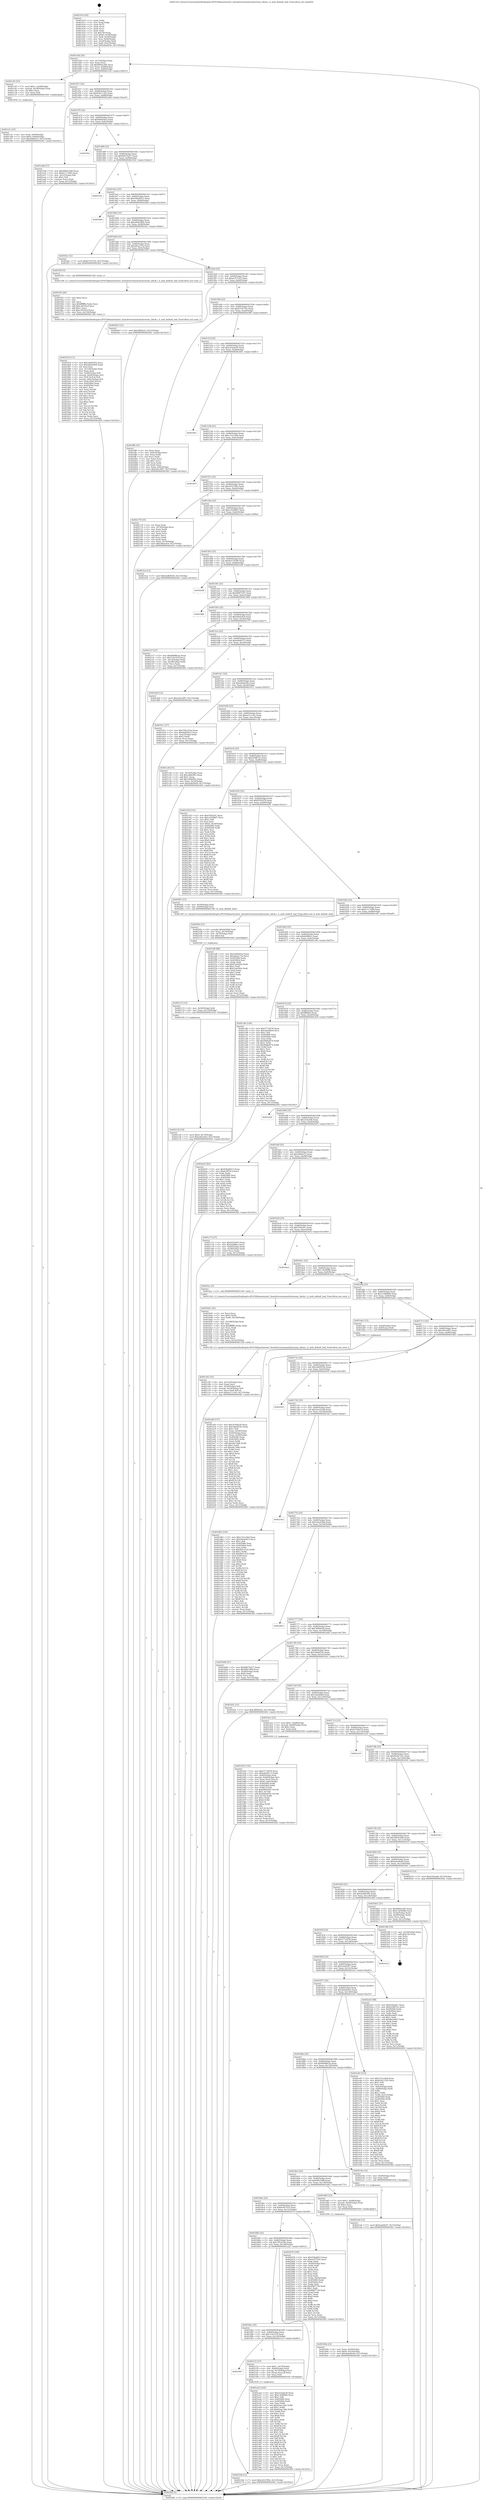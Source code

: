 digraph "0x401410" {
  label = "0x401410 (/mnt/c/Users/mathe/Desktop/tcc/POCII/binaries/extr_linuxdriversmemstickcorems_block.c_h_msb_default_bad_Final-ollvm.out::main(0))"
  labelloc = "t"
  node[shape=record]

  Entry [label="",width=0.3,height=0.3,shape=circle,fillcolor=black,style=filled]
  "0x40143d" [label="{
     0x40143d [26]\l
     | [instrs]\l
     &nbsp;&nbsp;0x40143d \<+3\>: mov -0x7c(%rbp),%eax\l
     &nbsp;&nbsp;0x401440 \<+2\>: mov %eax,%ecx\l
     &nbsp;&nbsp;0x401442 \<+6\>: sub $0x806ee385,%ecx\l
     &nbsp;&nbsp;0x401448 \<+3\>: mov %eax,-0x80(%rbp)\l
     &nbsp;&nbsp;0x40144b \<+6\>: mov %ecx,-0x84(%rbp)\l
     &nbsp;&nbsp;0x401451 \<+6\>: je 0000000000401c45 \<main+0x835\>\l
  }"]
  "0x401c45" [label="{
     0x401c45 [23]\l
     | [instrs]\l
     &nbsp;&nbsp;0x401c45 \<+7\>: movl $0x1,-0x58(%rbp)\l
     &nbsp;&nbsp;0x401c4c \<+4\>: movslq -0x58(%rbp),%rax\l
     &nbsp;&nbsp;0x401c50 \<+4\>: shl $0x3,%rax\l
     &nbsp;&nbsp;0x401c54 \<+3\>: mov %rax,%rdi\l
     &nbsp;&nbsp;0x401c57 \<+5\>: call 0000000000401050 \<malloc@plt\>\l
     | [calls]\l
     &nbsp;&nbsp;0x401050 \{1\} (unknown)\l
  }"]
  "0x401457" [label="{
     0x401457 [25]\l
     | [instrs]\l
     &nbsp;&nbsp;0x401457 \<+5\>: jmp 000000000040145c \<main+0x4c\>\l
     &nbsp;&nbsp;0x40145c \<+3\>: mov -0x80(%rbp),%eax\l
     &nbsp;&nbsp;0x40145f \<+5\>: sub $0x83b111d3,%eax\l
     &nbsp;&nbsp;0x401464 \<+6\>: mov %eax,-0x88(%rbp)\l
     &nbsp;&nbsp;0x40146a \<+6\>: je 0000000000401edd \<main+0xacd\>\l
  }"]
  Exit [label="",width=0.3,height=0.3,shape=circle,fillcolor=black,style=filled,peripheries=2]
  "0x401edd" [label="{
     0x401edd [27]\l
     | [instrs]\l
     &nbsp;&nbsp;0x401edd \<+5\>: mov $0x48641b48,%eax\l
     &nbsp;&nbsp;0x401ee2 \<+5\>: mov $0xfc117499,%ecx\l
     &nbsp;&nbsp;0x401ee7 \<+3\>: mov -0x21(%rbp),%dl\l
     &nbsp;&nbsp;0x401eea \<+3\>: test $0x1,%dl\l
     &nbsp;&nbsp;0x401eed \<+3\>: cmovne %ecx,%eax\l
     &nbsp;&nbsp;0x401ef0 \<+3\>: mov %eax,-0x7c(%rbp)\l
     &nbsp;&nbsp;0x401ef3 \<+5\>: jmp 00000000004024f2 \<main+0x10e2\>\l
  }"]
  "0x401470" [label="{
     0x401470 [25]\l
     | [instrs]\l
     &nbsp;&nbsp;0x401470 \<+5\>: jmp 0000000000401475 \<main+0x65\>\l
     &nbsp;&nbsp;0x401475 \<+3\>: mov -0x80(%rbp),%eax\l
     &nbsp;&nbsp;0x401478 \<+5\>: sub $0x8afb54e3,%eax\l
     &nbsp;&nbsp;0x40147d \<+6\>: mov %eax,-0x8c(%rbp)\l
     &nbsp;&nbsp;0x401483 \<+6\>: je 000000000040192c \<main+0x51c\>\l
  }"]
  "0x4021a6" [label="{
     0x4021a6 [12]\l
     | [instrs]\l
     &nbsp;&nbsp;0x4021a6 \<+7\>: movl $0x5aa042f7,-0x7c(%rbp)\l
     &nbsp;&nbsp;0x4021ad \<+5\>: jmp 00000000004024f2 \<main+0x10e2\>\l
  }"]
  "0x40192c" [label="{
     0x40192c\l
  }", style=dashed]
  "0x401489" [label="{
     0x401489 [25]\l
     | [instrs]\l
     &nbsp;&nbsp;0x401489 \<+5\>: jmp 000000000040148e \<main+0x7e\>\l
     &nbsp;&nbsp;0x40148e \<+3\>: mov -0x80(%rbp),%eax\l
     &nbsp;&nbsp;0x401491 \<+5\>: sub $0x8d070a57,%eax\l
     &nbsp;&nbsp;0x401496 \<+6\>: mov %eax,-0x90(%rbp)\l
     &nbsp;&nbsp;0x40149c \<+6\>: je 00000000004021b2 \<main+0xda2\>\l
  }"]
  "0x40216d" [label="{
     0x40216d [12]\l
     | [instrs]\l
     &nbsp;&nbsp;0x40216d \<+7\>: movl $0xcb52780c,-0x7c(%rbp)\l
     &nbsp;&nbsp;0x402174 \<+5\>: jmp 00000000004024f2 \<main+0x10e2\>\l
  }"]
  "0x4021b2" [label="{
     0x4021b2\l
  }", style=dashed]
  "0x4014a2" [label="{
     0x4014a2 [25]\l
     | [instrs]\l
     &nbsp;&nbsp;0x4014a2 \<+5\>: jmp 00000000004014a7 \<main+0x97\>\l
     &nbsp;&nbsp;0x4014a7 \<+3\>: mov -0x80(%rbp),%eax\l
     &nbsp;&nbsp;0x4014aa \<+5\>: sub $0x93ba6613,%eax\l
     &nbsp;&nbsp;0x4014af \<+6\>: mov %eax,-0x94(%rbp)\l
     &nbsp;&nbsp;0x4014b5 \<+6\>: je 00000000004024b4 \<main+0x10a4\>\l
  }"]
  "0x401907" [label="{
     0x401907\l
  }", style=dashed]
  "0x4024b4" [label="{
     0x4024b4\l
  }", style=dashed]
  "0x4014bb" [label="{
     0x4014bb [25]\l
     | [instrs]\l
     &nbsp;&nbsp;0x4014bb \<+5\>: jmp 00000000004014c0 \<main+0xb0\>\l
     &nbsp;&nbsp;0x4014c0 \<+3\>: mov -0x80(%rbp),%eax\l
     &nbsp;&nbsp;0x4014c3 \<+5\>: sub $0xa06d3964,%eax\l
     &nbsp;&nbsp;0x4014c8 \<+6\>: mov %eax,-0x98(%rbp)\l
     &nbsp;&nbsp;0x4014ce \<+6\>: je 0000000000401fec \<main+0xbdc\>\l
  }"]
  "0x402152" [label="{
     0x402152 [27]\l
     | [instrs]\l
     &nbsp;&nbsp;0x402152 \<+7\>: movl $0x1,-0x78(%rbp)\l
     &nbsp;&nbsp;0x402159 \<+4\>: mov -0x60(%rbp),%rax\l
     &nbsp;&nbsp;0x40215d \<+4\>: movslq -0x74(%rbp),%rcx\l
     &nbsp;&nbsp;0x402161 \<+4\>: mov (%rax,%rcx,8),%rax\l
     &nbsp;&nbsp;0x402165 \<+3\>: mov %rax,%rdi\l
     &nbsp;&nbsp;0x402168 \<+5\>: call 0000000000401030 \<free@plt\>\l
     | [calls]\l
     &nbsp;&nbsp;0x401030 \{1\} (unknown)\l
  }"]
  "0x401fec" [label="{
     0x401fec [12]\l
     | [instrs]\l
     &nbsp;&nbsp;0x401fec \<+7\>: movl $0xb7c0716c,-0x7c(%rbp)\l
     &nbsp;&nbsp;0x401ff3 \<+5\>: jmp 00000000004024f2 \<main+0x10e2\>\l
  }"]
  "0x4014d4" [label="{
     0x4014d4 [25]\l
     | [instrs]\l
     &nbsp;&nbsp;0x4014d4 \<+5\>: jmp 00000000004014d9 \<main+0xc9\>\l
     &nbsp;&nbsp;0x4014d9 \<+3\>: mov -0x80(%rbp),%eax\l
     &nbsp;&nbsp;0x4014dc \<+5\>: sub $0xa8ea275a,%eax\l
     &nbsp;&nbsp;0x4014e1 \<+6\>: mov %eax,-0x9c(%rbp)\l
     &nbsp;&nbsp;0x4014e7 \<+6\>: je 0000000000401f50 \<main+0xb40\>\l
  }"]
  "0x402124" [label="{
     0x402124 [19]\l
     | [instrs]\l
     &nbsp;&nbsp;0x402124 \<+7\>: movl $0x0,-0x74(%rbp)\l
     &nbsp;&nbsp;0x40212b \<+7\>: movl $0xe4b2efc9,-0x7c(%rbp)\l
     &nbsp;&nbsp;0x402132 \<+5\>: jmp 00000000004024f2 \<main+0x10e2\>\l
  }"]
  "0x401f50" [label="{
     0x401f50 [5]\l
     | [instrs]\l
     &nbsp;&nbsp;0x401f50 \<+5\>: call 0000000000401160 \<next_i\>\l
     | [calls]\l
     &nbsp;&nbsp;0x401160 \{1\} (/mnt/c/Users/mathe/Desktop/tcc/POCII/binaries/extr_linuxdriversmemstickcorems_block.c_h_msb_default_bad_Final-ollvm.out::next_i)\l
  }"]
  "0x4014ed" [label="{
     0x4014ed [25]\l
     | [instrs]\l
     &nbsp;&nbsp;0x4014ed \<+5\>: jmp 00000000004014f2 \<main+0xe2\>\l
     &nbsp;&nbsp;0x4014f2 \<+3\>: mov -0x80(%rbp),%eax\l
     &nbsp;&nbsp;0x4014f5 \<+5\>: sub $0xac9752f1,%eax\l
     &nbsp;&nbsp;0x4014fa \<+6\>: mov %eax,-0xa0(%rbp)\l
     &nbsp;&nbsp;0x401500 \<+6\>: je 00000000004020e5 \<main+0xcd5\>\l
  }"]
  "0x402115" [label="{
     0x402115 [15]\l
     | [instrs]\l
     &nbsp;&nbsp;0x402115 \<+4\>: mov -0x50(%rbp),%rdi\l
     &nbsp;&nbsp;0x402119 \<+6\>: mov %eax,-0x154(%rbp)\l
     &nbsp;&nbsp;0x40211f \<+5\>: call 0000000000401030 \<free@plt\>\l
     | [calls]\l
     &nbsp;&nbsp;0x401030 \{1\} (unknown)\l
  }"]
  "0x4020e5" [label="{
     0x4020e5 [12]\l
     | [instrs]\l
     &nbsp;&nbsp;0x4020e5 \<+7\>: movl $0x28b0e53,-0x7c(%rbp)\l
     &nbsp;&nbsp;0x4020ec \<+5\>: jmp 00000000004024f2 \<main+0x10e2\>\l
  }"]
  "0x401506" [label="{
     0x401506 [25]\l
     | [instrs]\l
     &nbsp;&nbsp;0x401506 \<+5\>: jmp 000000000040150b \<main+0xfb\>\l
     &nbsp;&nbsp;0x40150b \<+3\>: mov -0x80(%rbp),%eax\l
     &nbsp;&nbsp;0x40150e \<+5\>: sub $0xb7c0716c,%eax\l
     &nbsp;&nbsp;0x401513 \<+6\>: mov %eax,-0xa4(%rbp)\l
     &nbsp;&nbsp;0x401519 \<+6\>: je 0000000000401ff8 \<main+0xbe8\>\l
  }"]
  "0x4020fe" [label="{
     0x4020fe [23]\l
     | [instrs]\l
     &nbsp;&nbsp;0x4020fe \<+10\>: movabs $0x4030b6,%rdi\l
     &nbsp;&nbsp;0x402108 \<+3\>: mov %eax,-0x70(%rbp)\l
     &nbsp;&nbsp;0x40210b \<+3\>: mov -0x70(%rbp),%esi\l
     &nbsp;&nbsp;0x40210e \<+2\>: mov $0x0,%al\l
     &nbsp;&nbsp;0x402110 \<+5\>: call 0000000000401040 \<printf@plt\>\l
     | [calls]\l
     &nbsp;&nbsp;0x401040 \{1\} (unknown)\l
  }"]
  "0x401ff8" [label="{
     0x401ff8 [33]\l
     | [instrs]\l
     &nbsp;&nbsp;0x401ff8 \<+2\>: xor %eax,%eax\l
     &nbsp;&nbsp;0x401ffa \<+3\>: mov -0x6c(%rbp),%ecx\l
     &nbsp;&nbsp;0x401ffd \<+2\>: mov %eax,%edx\l
     &nbsp;&nbsp;0x401fff \<+2\>: sub %ecx,%edx\l
     &nbsp;&nbsp;0x402001 \<+2\>: mov %eax,%ecx\l
     &nbsp;&nbsp;0x402003 \<+3\>: sub $0x1,%ecx\l
     &nbsp;&nbsp;0x402006 \<+2\>: add %ecx,%edx\l
     &nbsp;&nbsp;0x402008 \<+2\>: sub %edx,%eax\l
     &nbsp;&nbsp;0x40200a \<+3\>: mov %eax,-0x6c(%rbp)\l
     &nbsp;&nbsp;0x40200d \<+7\>: movl $0x29a14f97,-0x7c(%rbp)\l
     &nbsp;&nbsp;0x402014 \<+5\>: jmp 00000000004024f2 \<main+0x10e2\>\l
  }"]
  "0x40151f" [label="{
     0x40151f [25]\l
     | [instrs]\l
     &nbsp;&nbsp;0x40151f \<+5\>: jmp 0000000000401524 \<main+0x114\>\l
     &nbsp;&nbsp;0x401524 \<+3\>: mov -0x80(%rbp),%eax\l
     &nbsp;&nbsp;0x401527 \<+5\>: sub $0xc43eda30,%eax\l
     &nbsp;&nbsp;0x40152c \<+6\>: mov %eax,-0xa8(%rbp)\l
     &nbsp;&nbsp;0x401532 \<+6\>: je 0000000000402401 \<main+0xff1\>\l
  }"]
  "0x401f7d" [label="{
     0x401f7d [111]\l
     | [instrs]\l
     &nbsp;&nbsp;0x401f7d \<+5\>: mov $0x2e60935a,%ecx\l
     &nbsp;&nbsp;0x401f82 \<+5\>: mov $0xa06d3964,%edx\l
     &nbsp;&nbsp;0x401f87 \<+2\>: xor %esi,%esi\l
     &nbsp;&nbsp;0x401f89 \<+6\>: mov -0x150(%rbp),%edi\l
     &nbsp;&nbsp;0x401f8f \<+3\>: imul %eax,%edi\l
     &nbsp;&nbsp;0x401f92 \<+4\>: mov -0x60(%rbp),%r8\l
     &nbsp;&nbsp;0x401f96 \<+4\>: movslq -0x64(%rbp),%r9\l
     &nbsp;&nbsp;0x401f9a \<+4\>: mov (%r8,%r9,8),%r8\l
     &nbsp;&nbsp;0x401f9e \<+4\>: movslq -0x6c(%rbp),%r9\l
     &nbsp;&nbsp;0x401fa2 \<+4\>: mov %edi,(%r8,%r9,4)\l
     &nbsp;&nbsp;0x401fa6 \<+7\>: mov 0x405060,%eax\l
     &nbsp;&nbsp;0x401fad \<+7\>: mov 0x405064,%edi\l
     &nbsp;&nbsp;0x401fb4 \<+3\>: sub $0x1,%esi\l
     &nbsp;&nbsp;0x401fb7 \<+3\>: mov %eax,%r10d\l
     &nbsp;&nbsp;0x401fba \<+3\>: add %esi,%r10d\l
     &nbsp;&nbsp;0x401fbd \<+4\>: imul %r10d,%eax\l
     &nbsp;&nbsp;0x401fc1 \<+3\>: and $0x1,%eax\l
     &nbsp;&nbsp;0x401fc4 \<+3\>: cmp $0x0,%eax\l
     &nbsp;&nbsp;0x401fc7 \<+4\>: sete %r11b\l
     &nbsp;&nbsp;0x401fcb \<+3\>: cmp $0xa,%edi\l
     &nbsp;&nbsp;0x401fce \<+3\>: setl %bl\l
     &nbsp;&nbsp;0x401fd1 \<+3\>: mov %r11b,%r14b\l
     &nbsp;&nbsp;0x401fd4 \<+3\>: and %bl,%r14b\l
     &nbsp;&nbsp;0x401fd7 \<+3\>: xor %bl,%r11b\l
     &nbsp;&nbsp;0x401fda \<+3\>: or %r11b,%r14b\l
     &nbsp;&nbsp;0x401fdd \<+4\>: test $0x1,%r14b\l
     &nbsp;&nbsp;0x401fe1 \<+3\>: cmovne %edx,%ecx\l
     &nbsp;&nbsp;0x401fe4 \<+3\>: mov %ecx,-0x7c(%rbp)\l
     &nbsp;&nbsp;0x401fe7 \<+5\>: jmp 00000000004024f2 \<main+0x10e2\>\l
  }"]
  "0x402401" [label="{
     0x402401\l
  }", style=dashed]
  "0x401538" [label="{
     0x401538 [25]\l
     | [instrs]\l
     &nbsp;&nbsp;0x401538 \<+5\>: jmp 000000000040153d \<main+0x12d\>\l
     &nbsp;&nbsp;0x40153d \<+3\>: mov -0x80(%rbp),%eax\l
     &nbsp;&nbsp;0x401540 \<+5\>: sub $0xc7e1e2bd,%eax\l
     &nbsp;&nbsp;0x401545 \<+6\>: mov %eax,-0xac(%rbp)\l
     &nbsp;&nbsp;0x40154b \<+6\>: je 0000000000402453 \<main+0x1043\>\l
  }"]
  "0x401f55" [label="{
     0x401f55 [40]\l
     | [instrs]\l
     &nbsp;&nbsp;0x401f55 \<+5\>: mov $0x2,%ecx\l
     &nbsp;&nbsp;0x401f5a \<+1\>: cltd\l
     &nbsp;&nbsp;0x401f5b \<+2\>: idiv %ecx\l
     &nbsp;&nbsp;0x401f5d \<+6\>: imul $0xfffffffe,%edx,%ecx\l
     &nbsp;&nbsp;0x401f63 \<+6\>: add $0xc39162cf,%ecx\l
     &nbsp;&nbsp;0x401f69 \<+3\>: add $0x1,%ecx\l
     &nbsp;&nbsp;0x401f6c \<+6\>: sub $0xc39162cf,%ecx\l
     &nbsp;&nbsp;0x401f72 \<+6\>: mov %ecx,-0x150(%rbp)\l
     &nbsp;&nbsp;0x401f78 \<+5\>: call 0000000000401160 \<next_i\>\l
     | [calls]\l
     &nbsp;&nbsp;0x401160 \{1\} (/mnt/c/Users/mathe/Desktop/tcc/POCII/binaries/extr_linuxdriversmemstickcorems_block.c_h_msb_default_bad_Final-ollvm.out::next_i)\l
  }"]
  "0x402453" [label="{
     0x402453\l
  }", style=dashed]
  "0x401551" [label="{
     0x401551 [25]\l
     | [instrs]\l
     &nbsp;&nbsp;0x401551 \<+5\>: jmp 0000000000401556 \<main+0x146\>\l
     &nbsp;&nbsp;0x401556 \<+3\>: mov -0x80(%rbp),%eax\l
     &nbsp;&nbsp;0x401559 \<+5\>: sub $0xcb52780c,%eax\l
     &nbsp;&nbsp;0x40155e \<+6\>: mov %eax,-0xb0(%rbp)\l
     &nbsp;&nbsp;0x401564 \<+6\>: je 0000000000402179 \<main+0xd69\>\l
  }"]
  "0x401d35" [label="{
     0x401d35 [116]\l
     | [instrs]\l
     &nbsp;&nbsp;0x401d35 \<+5\>: mov $0x577cfd78,%ecx\l
     &nbsp;&nbsp;0x401d3a \<+5\>: mov $0xe6ebf113,%edx\l
     &nbsp;&nbsp;0x401d3f \<+4\>: mov -0x60(%rbp),%rdi\l
     &nbsp;&nbsp;0x401d43 \<+4\>: movslq -0x64(%rbp),%rsi\l
     &nbsp;&nbsp;0x401d47 \<+4\>: mov %rax,(%rdi,%rsi,8)\l
     &nbsp;&nbsp;0x401d4b \<+7\>: movl $0x0,-0x6c(%rbp)\l
     &nbsp;&nbsp;0x401d52 \<+8\>: mov 0x405060,%r8d\l
     &nbsp;&nbsp;0x401d5a \<+8\>: mov 0x405064,%r9d\l
     &nbsp;&nbsp;0x401d62 \<+3\>: mov %r8d,%r10d\l
     &nbsp;&nbsp;0x401d65 \<+7\>: sub $0x680a95f1,%r10d\l
     &nbsp;&nbsp;0x401d6c \<+4\>: sub $0x1,%r10d\l
     &nbsp;&nbsp;0x401d70 \<+7\>: add $0x680a95f1,%r10d\l
     &nbsp;&nbsp;0x401d77 \<+4\>: imul %r10d,%r8d\l
     &nbsp;&nbsp;0x401d7b \<+4\>: and $0x1,%r8d\l
     &nbsp;&nbsp;0x401d7f \<+4\>: cmp $0x0,%r8d\l
     &nbsp;&nbsp;0x401d83 \<+4\>: sete %r11b\l
     &nbsp;&nbsp;0x401d87 \<+4\>: cmp $0xa,%r9d\l
     &nbsp;&nbsp;0x401d8b \<+3\>: setl %bl\l
     &nbsp;&nbsp;0x401d8e \<+3\>: mov %r11b,%r14b\l
     &nbsp;&nbsp;0x401d91 \<+3\>: and %bl,%r14b\l
     &nbsp;&nbsp;0x401d94 \<+3\>: xor %bl,%r11b\l
     &nbsp;&nbsp;0x401d97 \<+3\>: or %r11b,%r14b\l
     &nbsp;&nbsp;0x401d9a \<+4\>: test $0x1,%r14b\l
     &nbsp;&nbsp;0x401d9e \<+3\>: cmovne %edx,%ecx\l
     &nbsp;&nbsp;0x401da1 \<+3\>: mov %ecx,-0x7c(%rbp)\l
     &nbsp;&nbsp;0x401da4 \<+5\>: jmp 00000000004024f2 \<main+0x10e2\>\l
  }"]
  "0x402179" [label="{
     0x402179 [33]\l
     | [instrs]\l
     &nbsp;&nbsp;0x402179 \<+2\>: xor %eax,%eax\l
     &nbsp;&nbsp;0x40217b \<+3\>: mov -0x74(%rbp),%ecx\l
     &nbsp;&nbsp;0x40217e \<+2\>: mov %eax,%edx\l
     &nbsp;&nbsp;0x402180 \<+2\>: sub %ecx,%edx\l
     &nbsp;&nbsp;0x402182 \<+2\>: mov %eax,%ecx\l
     &nbsp;&nbsp;0x402184 \<+3\>: sub $0x1,%ecx\l
     &nbsp;&nbsp;0x402187 \<+2\>: add %ecx,%edx\l
     &nbsp;&nbsp;0x402189 \<+2\>: sub %edx,%eax\l
     &nbsp;&nbsp;0x40218b \<+3\>: mov %eax,-0x74(%rbp)\l
     &nbsp;&nbsp;0x40218e \<+7\>: movl $0xe4b2efc9,-0x7c(%rbp)\l
     &nbsp;&nbsp;0x402195 \<+5\>: jmp 00000000004024f2 \<main+0x10e2\>\l
  }"]
  "0x40156a" [label="{
     0x40156a [25]\l
     | [instrs]\l
     &nbsp;&nbsp;0x40156a \<+5\>: jmp 000000000040156f \<main+0x15f\>\l
     &nbsp;&nbsp;0x40156f \<+3\>: mov -0x80(%rbp),%eax\l
     &nbsp;&nbsp;0x401572 \<+5\>: sub $0xcc9298d7,%eax\l
     &nbsp;&nbsp;0x401577 \<+6\>: mov %eax,-0xb4(%rbp)\l
     &nbsp;&nbsp;0x40157d \<+6\>: je 00000000004023ca \<main+0xfba\>\l
  }"]
  "0x401c5c" [label="{
     0x401c5c [23]\l
     | [instrs]\l
     &nbsp;&nbsp;0x401c5c \<+4\>: mov %rax,-0x60(%rbp)\l
     &nbsp;&nbsp;0x401c60 \<+7\>: movl $0x0,-0x64(%rbp)\l
     &nbsp;&nbsp;0x401c67 \<+7\>: movl $0x28b0e53,-0x7c(%rbp)\l
     &nbsp;&nbsp;0x401c6e \<+5\>: jmp 00000000004024f2 \<main+0x10e2\>\l
  }"]
  "0x4023ca" [label="{
     0x4023ca [12]\l
     | [instrs]\l
     &nbsp;&nbsp;0x4023ca \<+7\>: movl $0x4edb93d5,-0x7c(%rbp)\l
     &nbsp;&nbsp;0x4023d1 \<+5\>: jmp 00000000004024f2 \<main+0x10e2\>\l
  }"]
  "0x401583" [label="{
     0x401583 [25]\l
     | [instrs]\l
     &nbsp;&nbsp;0x401583 \<+5\>: jmp 0000000000401588 \<main+0x178\>\l
     &nbsp;&nbsp;0x401588 \<+3\>: mov -0x80(%rbp),%eax\l
     &nbsp;&nbsp;0x40158b \<+5\>: sub $0xde574390,%eax\l
     &nbsp;&nbsp;0x401590 \<+6\>: mov %eax,-0xb8(%rbp)\l
     &nbsp;&nbsp;0x401596 \<+6\>: je 00000000004022d9 \<main+0xec9\>\l
  }"]
  "0x401c05" [label="{
     0x401c05 [33]\l
     | [instrs]\l
     &nbsp;&nbsp;0x401c05 \<+6\>: mov -0x14c(%rbp),%ecx\l
     &nbsp;&nbsp;0x401c0b \<+3\>: imul %eax,%ecx\l
     &nbsp;&nbsp;0x401c0e \<+4\>: mov -0x50(%rbp),%r8\l
     &nbsp;&nbsp;0x401c12 \<+4\>: movslq -0x54(%rbp),%r9\l
     &nbsp;&nbsp;0x401c16 \<+4\>: mov %ecx,(%r8,%r9,4)\l
     &nbsp;&nbsp;0x401c1a \<+7\>: movl $0xee111c62,-0x7c(%rbp)\l
     &nbsp;&nbsp;0x401c21 \<+5\>: jmp 00000000004024f2 \<main+0x10e2\>\l
  }"]
  "0x4022d9" [label="{
     0x4022d9\l
  }", style=dashed]
  "0x40159c" [label="{
     0x40159c [25]\l
     | [instrs]\l
     &nbsp;&nbsp;0x40159c \<+5\>: jmp 00000000004015a1 \<main+0x191\>\l
     &nbsp;&nbsp;0x4015a1 \<+3\>: mov -0x80(%rbp),%eax\l
     &nbsp;&nbsp;0x4015a4 \<+5\>: sub $0xdfd97307,%eax\l
     &nbsp;&nbsp;0x4015a9 \<+6\>: mov %eax,-0xbc(%rbp)\l
     &nbsp;&nbsp;0x4015af \<+6\>: je 0000000000401984 \<main+0x574\>\l
  }"]
  "0x401bd1" [label="{
     0x401bd1 [52]\l
     | [instrs]\l
     &nbsp;&nbsp;0x401bd1 \<+2\>: xor %ecx,%ecx\l
     &nbsp;&nbsp;0x401bd3 \<+5\>: mov $0x2,%edx\l
     &nbsp;&nbsp;0x401bd8 \<+6\>: mov %edx,-0x148(%rbp)\l
     &nbsp;&nbsp;0x401bde \<+1\>: cltd\l
     &nbsp;&nbsp;0x401bdf \<+6\>: mov -0x148(%rbp),%esi\l
     &nbsp;&nbsp;0x401be5 \<+2\>: idiv %esi\l
     &nbsp;&nbsp;0x401be7 \<+6\>: imul $0xfffffffe,%edx,%edx\l
     &nbsp;&nbsp;0x401bed \<+2\>: mov %ecx,%edi\l
     &nbsp;&nbsp;0x401bef \<+2\>: sub %edx,%edi\l
     &nbsp;&nbsp;0x401bf1 \<+2\>: mov %ecx,%edx\l
     &nbsp;&nbsp;0x401bf3 \<+3\>: sub $0x1,%edx\l
     &nbsp;&nbsp;0x401bf6 \<+2\>: add %edx,%edi\l
     &nbsp;&nbsp;0x401bf8 \<+2\>: sub %edi,%ecx\l
     &nbsp;&nbsp;0x401bfa \<+6\>: mov %ecx,-0x14c(%rbp)\l
     &nbsp;&nbsp;0x401c00 \<+5\>: call 0000000000401160 \<next_i\>\l
     | [calls]\l
     &nbsp;&nbsp;0x401160 \{1\} (/mnt/c/Users/mathe/Desktop/tcc/POCII/binaries/extr_linuxdriversmemstickcorems_block.c_h_msb_default_bad_Final-ollvm.out::next_i)\l
  }"]
  "0x401984" [label="{
     0x401984\l
  }", style=dashed]
  "0x4015b5" [label="{
     0x4015b5 [25]\l
     | [instrs]\l
     &nbsp;&nbsp;0x4015b5 \<+5\>: jmp 00000000004015ba \<main+0x1aa\>\l
     &nbsp;&nbsp;0x4015ba \<+3\>: mov -0x80(%rbp),%eax\l
     &nbsp;&nbsp;0x4015bd \<+5\>: sub $0xe4b2efc9,%eax\l
     &nbsp;&nbsp;0x4015c2 \<+6\>: mov %eax,-0xc0(%rbp)\l
     &nbsp;&nbsp;0x4015c8 \<+6\>: je 0000000000402137 \<main+0xd27\>\l
  }"]
  "0x401b9a" [label="{
     0x401b9a [23]\l
     | [instrs]\l
     &nbsp;&nbsp;0x401b9a \<+4\>: mov %rax,-0x50(%rbp)\l
     &nbsp;&nbsp;0x401b9e \<+7\>: movl $0x0,-0x54(%rbp)\l
     &nbsp;&nbsp;0x401ba5 \<+7\>: movl $0x4adc8e49,-0x7c(%rbp)\l
     &nbsp;&nbsp;0x401bac \<+5\>: jmp 00000000004024f2 \<main+0x10e2\>\l
  }"]
  "0x402137" [label="{
     0x402137 [27]\l
     | [instrs]\l
     &nbsp;&nbsp;0x402137 \<+5\>: mov $0x68df8e3a,%eax\l
     &nbsp;&nbsp;0x40213c \<+5\>: mov $0x7c9c553f,%ecx\l
     &nbsp;&nbsp;0x402141 \<+3\>: mov -0x74(%rbp),%edx\l
     &nbsp;&nbsp;0x402144 \<+3\>: cmp -0x58(%rbp),%edx\l
     &nbsp;&nbsp;0x402147 \<+3\>: cmovl %ecx,%eax\l
     &nbsp;&nbsp;0x40214a \<+3\>: mov %eax,-0x7c(%rbp)\l
     &nbsp;&nbsp;0x40214d \<+5\>: jmp 00000000004024f2 \<main+0x10e2\>\l
  }"]
  "0x4015ce" [label="{
     0x4015ce [25]\l
     | [instrs]\l
     &nbsp;&nbsp;0x4015ce \<+5\>: jmp 00000000004015d3 \<main+0x1c3\>\l
     &nbsp;&nbsp;0x4015d3 \<+3\>: mov -0x80(%rbp),%eax\l
     &nbsp;&nbsp;0x4015d6 \<+5\>: sub $0xe6ebf113,%eax\l
     &nbsp;&nbsp;0x4015db \<+6\>: mov %eax,-0xc4(%rbp)\l
     &nbsp;&nbsp;0x4015e1 \<+6\>: je 0000000000401da9 \<main+0x999\>\l
  }"]
  "0x401abf" [label="{
     0x401abf [157]\l
     | [instrs]\l
     &nbsp;&nbsp;0x401abf \<+5\>: mov $0xc43eda30,%ecx\l
     &nbsp;&nbsp;0x401ac4 \<+5\>: mov $0x3dabd19c,%edx\l
     &nbsp;&nbsp;0x401ac9 \<+3\>: mov $0x1,%sil\l
     &nbsp;&nbsp;0x401acc \<+3\>: mov %eax,-0x44(%rbp)\l
     &nbsp;&nbsp;0x401acf \<+3\>: mov -0x44(%rbp),%eax\l
     &nbsp;&nbsp;0x401ad2 \<+3\>: mov %eax,-0x28(%rbp)\l
     &nbsp;&nbsp;0x401ad5 \<+7\>: mov 0x405060,%eax\l
     &nbsp;&nbsp;0x401adc \<+8\>: mov 0x405064,%r8d\l
     &nbsp;&nbsp;0x401ae4 \<+3\>: mov %eax,%r9d\l
     &nbsp;&nbsp;0x401ae7 \<+7\>: add $0xa9c74db,%r9d\l
     &nbsp;&nbsp;0x401aee \<+4\>: sub $0x1,%r9d\l
     &nbsp;&nbsp;0x401af2 \<+7\>: sub $0xa9c74db,%r9d\l
     &nbsp;&nbsp;0x401af9 \<+4\>: imul %r9d,%eax\l
     &nbsp;&nbsp;0x401afd \<+3\>: and $0x1,%eax\l
     &nbsp;&nbsp;0x401b00 \<+3\>: cmp $0x0,%eax\l
     &nbsp;&nbsp;0x401b03 \<+4\>: sete %r10b\l
     &nbsp;&nbsp;0x401b07 \<+4\>: cmp $0xa,%r8d\l
     &nbsp;&nbsp;0x401b0b \<+4\>: setl %r11b\l
     &nbsp;&nbsp;0x401b0f \<+3\>: mov %r10b,%bl\l
     &nbsp;&nbsp;0x401b12 \<+3\>: xor $0xff,%bl\l
     &nbsp;&nbsp;0x401b15 \<+3\>: mov %r11b,%r14b\l
     &nbsp;&nbsp;0x401b18 \<+4\>: xor $0xff,%r14b\l
     &nbsp;&nbsp;0x401b1c \<+4\>: xor $0x1,%sil\l
     &nbsp;&nbsp;0x401b20 \<+3\>: mov %bl,%r15b\l
     &nbsp;&nbsp;0x401b23 \<+4\>: and $0xff,%r15b\l
     &nbsp;&nbsp;0x401b27 \<+3\>: and %sil,%r10b\l
     &nbsp;&nbsp;0x401b2a \<+3\>: mov %r14b,%r12b\l
     &nbsp;&nbsp;0x401b2d \<+4\>: and $0xff,%r12b\l
     &nbsp;&nbsp;0x401b31 \<+3\>: and %sil,%r11b\l
     &nbsp;&nbsp;0x401b34 \<+3\>: or %r10b,%r15b\l
     &nbsp;&nbsp;0x401b37 \<+3\>: or %r11b,%r12b\l
     &nbsp;&nbsp;0x401b3a \<+3\>: xor %r12b,%r15b\l
     &nbsp;&nbsp;0x401b3d \<+3\>: or %r14b,%bl\l
     &nbsp;&nbsp;0x401b40 \<+3\>: xor $0xff,%bl\l
     &nbsp;&nbsp;0x401b43 \<+4\>: or $0x1,%sil\l
     &nbsp;&nbsp;0x401b47 \<+3\>: and %sil,%bl\l
     &nbsp;&nbsp;0x401b4a \<+3\>: or %bl,%r15b\l
     &nbsp;&nbsp;0x401b4d \<+4\>: test $0x1,%r15b\l
     &nbsp;&nbsp;0x401b51 \<+3\>: cmovne %edx,%ecx\l
     &nbsp;&nbsp;0x401b54 \<+3\>: mov %ecx,-0x7c(%rbp)\l
     &nbsp;&nbsp;0x401b57 \<+5\>: jmp 00000000004024f2 \<main+0x10e2\>\l
  }"]
  "0x401da9" [label="{
     0x401da9 [12]\l
     | [instrs]\l
     &nbsp;&nbsp;0x401da9 \<+7\>: movl $0x29a14f97,-0x7c(%rbp)\l
     &nbsp;&nbsp;0x401db0 \<+5\>: jmp 00000000004024f2 \<main+0x10e2\>\l
  }"]
  "0x4015e7" [label="{
     0x4015e7 [25]\l
     | [instrs]\l
     &nbsp;&nbsp;0x4015e7 \<+5\>: jmp 00000000004015ec \<main+0x1dc\>\l
     &nbsp;&nbsp;0x4015ec \<+3\>: mov -0x80(%rbp),%eax\l
     &nbsp;&nbsp;0x4015ef \<+5\>: sub $0xedaa029c,%eax\l
     &nbsp;&nbsp;0x4015f4 \<+6\>: mov %eax,-0xc8(%rbp)\l
     &nbsp;&nbsp;0x4015fa \<+6\>: je 0000000000401911 \<main+0x501\>\l
  }"]
  "0x4018ee" [label="{
     0x4018ee [25]\l
     | [instrs]\l
     &nbsp;&nbsp;0x4018ee \<+5\>: jmp 00000000004018f3 \<main+0x4e3\>\l
     &nbsp;&nbsp;0x4018f3 \<+3\>: mov -0x80(%rbp),%eax\l
     &nbsp;&nbsp;0x4018f6 \<+5\>: sub $0x7c9c553f,%eax\l
     &nbsp;&nbsp;0x4018fb \<+6\>: mov %eax,-0x144(%rbp)\l
     &nbsp;&nbsp;0x401901 \<+6\>: je 0000000000402152 \<main+0xd42\>\l
  }"]
  "0x401911" [label="{
     0x401911 [27]\l
     | [instrs]\l
     &nbsp;&nbsp;0x401911 \<+5\>: mov $0x785cd34a,%eax\l
     &nbsp;&nbsp;0x401916 \<+5\>: mov $0x8afb54e3,%ecx\l
     &nbsp;&nbsp;0x40191b \<+3\>: mov -0x2c(%rbp),%edx\l
     &nbsp;&nbsp;0x40191e \<+3\>: cmp $0x2,%edx\l
     &nbsp;&nbsp;0x401921 \<+3\>: cmovne %ecx,%eax\l
     &nbsp;&nbsp;0x401924 \<+3\>: mov %eax,-0x7c(%rbp)\l
     &nbsp;&nbsp;0x401927 \<+5\>: jmp 00000000004024f2 \<main+0x10e2\>\l
  }"]
  "0x401600" [label="{
     0x401600 [25]\l
     | [instrs]\l
     &nbsp;&nbsp;0x401600 \<+5\>: jmp 0000000000401605 \<main+0x1f5\>\l
     &nbsp;&nbsp;0x401605 \<+3\>: mov -0x80(%rbp),%eax\l
     &nbsp;&nbsp;0x401608 \<+5\>: sub $0xee111c62,%eax\l
     &nbsp;&nbsp;0x40160d \<+6\>: mov %eax,-0xcc(%rbp)\l
     &nbsp;&nbsp;0x401613 \<+6\>: je 0000000000401c26 \<main+0x816\>\l
  }"]
  "0x4024f2" [label="{
     0x4024f2 [5]\l
     | [instrs]\l
     &nbsp;&nbsp;0x4024f2 \<+5\>: jmp 000000000040143d \<main+0x2d\>\l
  }"]
  "0x401410" [label="{
     0x401410 [45]\l
     | [instrs]\l
     &nbsp;&nbsp;0x401410 \<+1\>: push %rbp\l
     &nbsp;&nbsp;0x401411 \<+3\>: mov %rsp,%rbp\l
     &nbsp;&nbsp;0x401414 \<+2\>: push %r15\l
     &nbsp;&nbsp;0x401416 \<+2\>: push %r14\l
     &nbsp;&nbsp;0x401418 \<+2\>: push %r12\l
     &nbsp;&nbsp;0x40141a \<+1\>: push %rbx\l
     &nbsp;&nbsp;0x40141b \<+7\>: sub $0x140,%rsp\l
     &nbsp;&nbsp;0x401422 \<+7\>: movl $0x0,-0x30(%rbp)\l
     &nbsp;&nbsp;0x401429 \<+3\>: mov %edi,-0x34(%rbp)\l
     &nbsp;&nbsp;0x40142c \<+4\>: mov %rsi,-0x40(%rbp)\l
     &nbsp;&nbsp;0x401430 \<+3\>: mov -0x34(%rbp),%edi\l
     &nbsp;&nbsp;0x401433 \<+3\>: mov %edi,-0x2c(%rbp)\l
     &nbsp;&nbsp;0x401436 \<+7\>: movl $0xedaa029c,-0x7c(%rbp)\l
  }"]
  "0x401a22" [label="{
     0x401a22 [144]\l
     | [instrs]\l
     &nbsp;&nbsp;0x401a22 \<+5\>: mov $0xc43eda30,%eax\l
     &nbsp;&nbsp;0x401a27 \<+5\>: mov $0x1369fd06,%ecx\l
     &nbsp;&nbsp;0x401a2c \<+2\>: mov $0x1,%dl\l
     &nbsp;&nbsp;0x401a2e \<+7\>: mov 0x405060,%esi\l
     &nbsp;&nbsp;0x401a35 \<+7\>: mov 0x405064,%edi\l
     &nbsp;&nbsp;0x401a3c \<+3\>: mov %esi,%r8d\l
     &nbsp;&nbsp;0x401a3f \<+7\>: sub $0xb2aa12be,%r8d\l
     &nbsp;&nbsp;0x401a46 \<+4\>: sub $0x1,%r8d\l
     &nbsp;&nbsp;0x401a4a \<+7\>: add $0xb2aa12be,%r8d\l
     &nbsp;&nbsp;0x401a51 \<+4\>: imul %r8d,%esi\l
     &nbsp;&nbsp;0x401a55 \<+3\>: and $0x1,%esi\l
     &nbsp;&nbsp;0x401a58 \<+3\>: cmp $0x0,%esi\l
     &nbsp;&nbsp;0x401a5b \<+4\>: sete %r9b\l
     &nbsp;&nbsp;0x401a5f \<+3\>: cmp $0xa,%edi\l
     &nbsp;&nbsp;0x401a62 \<+4\>: setl %r10b\l
     &nbsp;&nbsp;0x401a66 \<+3\>: mov %r9b,%r11b\l
     &nbsp;&nbsp;0x401a69 \<+4\>: xor $0xff,%r11b\l
     &nbsp;&nbsp;0x401a6d \<+3\>: mov %r10b,%bl\l
     &nbsp;&nbsp;0x401a70 \<+3\>: xor $0xff,%bl\l
     &nbsp;&nbsp;0x401a73 \<+3\>: xor $0x1,%dl\l
     &nbsp;&nbsp;0x401a76 \<+3\>: mov %r11b,%r14b\l
     &nbsp;&nbsp;0x401a79 \<+4\>: and $0xff,%r14b\l
     &nbsp;&nbsp;0x401a7d \<+3\>: and %dl,%r9b\l
     &nbsp;&nbsp;0x401a80 \<+3\>: mov %bl,%r15b\l
     &nbsp;&nbsp;0x401a83 \<+4\>: and $0xff,%r15b\l
     &nbsp;&nbsp;0x401a87 \<+3\>: and %dl,%r10b\l
     &nbsp;&nbsp;0x401a8a \<+3\>: or %r9b,%r14b\l
     &nbsp;&nbsp;0x401a8d \<+3\>: or %r10b,%r15b\l
     &nbsp;&nbsp;0x401a90 \<+3\>: xor %r15b,%r14b\l
     &nbsp;&nbsp;0x401a93 \<+3\>: or %bl,%r11b\l
     &nbsp;&nbsp;0x401a96 \<+4\>: xor $0xff,%r11b\l
     &nbsp;&nbsp;0x401a9a \<+3\>: or $0x1,%dl\l
     &nbsp;&nbsp;0x401a9d \<+3\>: and %dl,%r11b\l
     &nbsp;&nbsp;0x401aa0 \<+3\>: or %r11b,%r14b\l
     &nbsp;&nbsp;0x401aa3 \<+4\>: test $0x1,%r14b\l
     &nbsp;&nbsp;0x401aa7 \<+3\>: cmovne %ecx,%eax\l
     &nbsp;&nbsp;0x401aaa \<+3\>: mov %eax,-0x7c(%rbp)\l
     &nbsp;&nbsp;0x401aad \<+5\>: jmp 00000000004024f2 \<main+0x10e2\>\l
  }"]
  "0x401c26" [label="{
     0x401c26 [31]\l
     | [instrs]\l
     &nbsp;&nbsp;0x401c26 \<+3\>: mov -0x54(%rbp),%eax\l
     &nbsp;&nbsp;0x401c29 \<+5\>: sub $0xcdfde99c,%eax\l
     &nbsp;&nbsp;0x401c2e \<+3\>: add $0x1,%eax\l
     &nbsp;&nbsp;0x401c31 \<+5\>: add $0xcdfde99c,%eax\l
     &nbsp;&nbsp;0x401c36 \<+3\>: mov %eax,-0x54(%rbp)\l
     &nbsp;&nbsp;0x401c39 \<+7\>: movl $0x4adc8e49,-0x7c(%rbp)\l
     &nbsp;&nbsp;0x401c40 \<+5\>: jmp 00000000004024f2 \<main+0x10e2\>\l
  }"]
  "0x401619" [label="{
     0x401619 [25]\l
     | [instrs]\l
     &nbsp;&nbsp;0x401619 \<+5\>: jmp 000000000040161e \<main+0x20e\>\l
     &nbsp;&nbsp;0x40161e \<+3\>: mov -0x80(%rbp),%eax\l
     &nbsp;&nbsp;0x401621 \<+5\>: sub $0xf25887ac,%eax\l
     &nbsp;&nbsp;0x401626 \<+6\>: mov %eax,-0xd0(%rbp)\l
     &nbsp;&nbsp;0x40162c \<+6\>: je 000000000040233d \<main+0xf2d\>\l
  }"]
  "0x4018d5" [label="{
     0x4018d5 [25]\l
     | [instrs]\l
     &nbsp;&nbsp;0x4018d5 \<+5\>: jmp 00000000004018da \<main+0x4ca\>\l
     &nbsp;&nbsp;0x4018da \<+3\>: mov -0x80(%rbp),%eax\l
     &nbsp;&nbsp;0x4018dd \<+5\>: sub $0x785cd34a,%eax\l
     &nbsp;&nbsp;0x4018e2 \<+6\>: mov %eax,-0x140(%rbp)\l
     &nbsp;&nbsp;0x4018e8 \<+6\>: je 0000000000401a22 \<main+0x612\>\l
  }"]
  "0x40233d" [label="{
     0x40233d [141]\l
     | [instrs]\l
     &nbsp;&nbsp;0x40233d \<+5\>: mov $0x559a2b1,%eax\l
     &nbsp;&nbsp;0x402342 \<+5\>: mov $0xcc9298d7,%ecx\l
     &nbsp;&nbsp;0x402347 \<+2\>: mov $0x1,%dl\l
     &nbsp;&nbsp;0x402349 \<+2\>: xor %esi,%esi\l
     &nbsp;&nbsp;0x40234b \<+7\>: movl $0x0,-0x30(%rbp)\l
     &nbsp;&nbsp;0x402352 \<+7\>: mov 0x405060,%edi\l
     &nbsp;&nbsp;0x402359 \<+8\>: mov 0x405064,%r8d\l
     &nbsp;&nbsp;0x402361 \<+3\>: sub $0x1,%esi\l
     &nbsp;&nbsp;0x402364 \<+3\>: mov %edi,%r9d\l
     &nbsp;&nbsp;0x402367 \<+3\>: add %esi,%r9d\l
     &nbsp;&nbsp;0x40236a \<+4\>: imul %r9d,%edi\l
     &nbsp;&nbsp;0x40236e \<+3\>: and $0x1,%edi\l
     &nbsp;&nbsp;0x402371 \<+3\>: cmp $0x0,%edi\l
     &nbsp;&nbsp;0x402374 \<+4\>: sete %r10b\l
     &nbsp;&nbsp;0x402378 \<+4\>: cmp $0xa,%r8d\l
     &nbsp;&nbsp;0x40237c \<+4\>: setl %r11b\l
     &nbsp;&nbsp;0x402380 \<+3\>: mov %r10b,%bl\l
     &nbsp;&nbsp;0x402383 \<+3\>: xor $0xff,%bl\l
     &nbsp;&nbsp;0x402386 \<+3\>: mov %r11b,%r14b\l
     &nbsp;&nbsp;0x402389 \<+4\>: xor $0xff,%r14b\l
     &nbsp;&nbsp;0x40238d \<+3\>: xor $0x1,%dl\l
     &nbsp;&nbsp;0x402390 \<+3\>: mov %bl,%r15b\l
     &nbsp;&nbsp;0x402393 \<+4\>: and $0xff,%r15b\l
     &nbsp;&nbsp;0x402397 \<+3\>: and %dl,%r10b\l
     &nbsp;&nbsp;0x40239a \<+3\>: mov %r14b,%r12b\l
     &nbsp;&nbsp;0x40239d \<+4\>: and $0xff,%r12b\l
     &nbsp;&nbsp;0x4023a1 \<+3\>: and %dl,%r11b\l
     &nbsp;&nbsp;0x4023a4 \<+3\>: or %r10b,%r15b\l
     &nbsp;&nbsp;0x4023a7 \<+3\>: or %r11b,%r12b\l
     &nbsp;&nbsp;0x4023aa \<+3\>: xor %r12b,%r15b\l
     &nbsp;&nbsp;0x4023ad \<+3\>: or %r14b,%bl\l
     &nbsp;&nbsp;0x4023b0 \<+3\>: xor $0xff,%bl\l
     &nbsp;&nbsp;0x4023b3 \<+3\>: or $0x1,%dl\l
     &nbsp;&nbsp;0x4023b6 \<+2\>: and %dl,%bl\l
     &nbsp;&nbsp;0x4023b8 \<+3\>: or %bl,%r15b\l
     &nbsp;&nbsp;0x4023bb \<+4\>: test $0x1,%r15b\l
     &nbsp;&nbsp;0x4023bf \<+3\>: cmovne %ecx,%eax\l
     &nbsp;&nbsp;0x4023c2 \<+3\>: mov %eax,-0x7c(%rbp)\l
     &nbsp;&nbsp;0x4023c5 \<+5\>: jmp 00000000004024f2 \<main+0x10e2\>\l
  }"]
  "0x401632" [label="{
     0x401632 [25]\l
     | [instrs]\l
     &nbsp;&nbsp;0x401632 \<+5\>: jmp 0000000000401637 \<main+0x227\>\l
     &nbsp;&nbsp;0x401637 \<+3\>: mov -0x80(%rbp),%eax\l
     &nbsp;&nbsp;0x40163a \<+5\>: sub $0xf5f35d7b,%eax\l
     &nbsp;&nbsp;0x40163f \<+6\>: mov %eax,-0xd4(%rbp)\l
     &nbsp;&nbsp;0x401645 \<+6\>: je 00000000004020f1 \<main+0xce1\>\l
  }"]
  "0x402078" [label="{
     0x402078 [109]\l
     | [instrs]\l
     &nbsp;&nbsp;0x402078 \<+5\>: mov $0x93ba6613,%eax\l
     &nbsp;&nbsp;0x40207d \<+5\>: mov $0xac9752f1,%ecx\l
     &nbsp;&nbsp;0x402082 \<+2\>: xor %edx,%edx\l
     &nbsp;&nbsp;0x402084 \<+3\>: mov -0x64(%rbp),%esi\l
     &nbsp;&nbsp;0x402087 \<+2\>: mov %edx,%edi\l
     &nbsp;&nbsp;0x402089 \<+2\>: sub %esi,%edi\l
     &nbsp;&nbsp;0x40208b \<+2\>: mov %edx,%esi\l
     &nbsp;&nbsp;0x40208d \<+3\>: sub $0x1,%esi\l
     &nbsp;&nbsp;0x402090 \<+2\>: add %esi,%edi\l
     &nbsp;&nbsp;0x402092 \<+2\>: sub %edi,%edx\l
     &nbsp;&nbsp;0x402094 \<+3\>: mov %edx,-0x64(%rbp)\l
     &nbsp;&nbsp;0x402097 \<+7\>: mov 0x405060,%edx\l
     &nbsp;&nbsp;0x40209e \<+7\>: mov 0x405064,%esi\l
     &nbsp;&nbsp;0x4020a5 \<+2\>: mov %edx,%edi\l
     &nbsp;&nbsp;0x4020a7 \<+6\>: add $0xf0bf7739,%edi\l
     &nbsp;&nbsp;0x4020ad \<+3\>: sub $0x1,%edi\l
     &nbsp;&nbsp;0x4020b0 \<+6\>: sub $0xf0bf7739,%edi\l
     &nbsp;&nbsp;0x4020b6 \<+3\>: imul %edi,%edx\l
     &nbsp;&nbsp;0x4020b9 \<+3\>: and $0x1,%edx\l
     &nbsp;&nbsp;0x4020bc \<+3\>: cmp $0x0,%edx\l
     &nbsp;&nbsp;0x4020bf \<+4\>: sete %r8b\l
     &nbsp;&nbsp;0x4020c3 \<+3\>: cmp $0xa,%esi\l
     &nbsp;&nbsp;0x4020c6 \<+4\>: setl %r9b\l
     &nbsp;&nbsp;0x4020ca \<+3\>: mov %r8b,%r10b\l
     &nbsp;&nbsp;0x4020cd \<+3\>: and %r9b,%r10b\l
     &nbsp;&nbsp;0x4020d0 \<+3\>: xor %r9b,%r8b\l
     &nbsp;&nbsp;0x4020d3 \<+3\>: or %r8b,%r10b\l
     &nbsp;&nbsp;0x4020d6 \<+4\>: test $0x1,%r10b\l
     &nbsp;&nbsp;0x4020da \<+3\>: cmovne %ecx,%eax\l
     &nbsp;&nbsp;0x4020dd \<+3\>: mov %eax,-0x7c(%rbp)\l
     &nbsp;&nbsp;0x4020e0 \<+5\>: jmp 00000000004024f2 \<main+0x10e2\>\l
  }"]
  "0x4020f1" [label="{
     0x4020f1 [13]\l
     | [instrs]\l
     &nbsp;&nbsp;0x4020f1 \<+4\>: mov -0x50(%rbp),%rdi\l
     &nbsp;&nbsp;0x4020f5 \<+4\>: mov -0x60(%rbp),%rsi\l
     &nbsp;&nbsp;0x4020f9 \<+5\>: call 00000000004013f0 \<h_msb_default_bad\>\l
     | [calls]\l
     &nbsp;&nbsp;0x4013f0 \{1\} (/mnt/c/Users/mathe/Desktop/tcc/POCII/binaries/extr_linuxdriversmemstickcorems_block.c_h_msb_default_bad_Final-ollvm.out::h_msb_default_bad)\l
  }"]
  "0x40164b" [label="{
     0x40164b [25]\l
     | [instrs]\l
     &nbsp;&nbsp;0x40164b \<+5\>: jmp 0000000000401650 \<main+0x240\>\l
     &nbsp;&nbsp;0x401650 \<+3\>: mov -0x80(%rbp),%eax\l
     &nbsp;&nbsp;0x401653 \<+5\>: sub $0xfc117499,%eax\l
     &nbsp;&nbsp;0x401658 \<+6\>: mov %eax,-0xd8(%rbp)\l
     &nbsp;&nbsp;0x40165e \<+6\>: je 0000000000401ef8 \<main+0xae8\>\l
  }"]
  "0x4018bc" [label="{
     0x4018bc [25]\l
     | [instrs]\l
     &nbsp;&nbsp;0x4018bc \<+5\>: jmp 00000000004018c1 \<main+0x4b1\>\l
     &nbsp;&nbsp;0x4018c1 \<+3\>: mov -0x80(%rbp),%eax\l
     &nbsp;&nbsp;0x4018c4 \<+5\>: sub $0x6c8f7414,%eax\l
     &nbsp;&nbsp;0x4018c9 \<+6\>: mov %eax,-0x13c(%rbp)\l
     &nbsp;&nbsp;0x4018cf \<+6\>: je 0000000000402078 \<main+0xc68\>\l
  }"]
  "0x401ef8" [label="{
     0x401ef8 [88]\l
     | [instrs]\l
     &nbsp;&nbsp;0x401ef8 \<+5\>: mov $0x2e60935a,%eax\l
     &nbsp;&nbsp;0x401efd \<+5\>: mov $0xa8ea275a,%ecx\l
     &nbsp;&nbsp;0x401f02 \<+7\>: mov 0x405060,%edx\l
     &nbsp;&nbsp;0x401f09 \<+7\>: mov 0x405064,%esi\l
     &nbsp;&nbsp;0x401f10 \<+2\>: mov %edx,%edi\l
     &nbsp;&nbsp;0x401f12 \<+6\>: add $0xf1ae044e,%edi\l
     &nbsp;&nbsp;0x401f18 \<+3\>: sub $0x1,%edi\l
     &nbsp;&nbsp;0x401f1b \<+6\>: sub $0xf1ae044e,%edi\l
     &nbsp;&nbsp;0x401f21 \<+3\>: imul %edi,%edx\l
     &nbsp;&nbsp;0x401f24 \<+3\>: and $0x1,%edx\l
     &nbsp;&nbsp;0x401f27 \<+3\>: cmp $0x0,%edx\l
     &nbsp;&nbsp;0x401f2a \<+4\>: sete %r8b\l
     &nbsp;&nbsp;0x401f2e \<+3\>: cmp $0xa,%esi\l
     &nbsp;&nbsp;0x401f31 \<+4\>: setl %r9b\l
     &nbsp;&nbsp;0x401f35 \<+3\>: mov %r8b,%r10b\l
     &nbsp;&nbsp;0x401f38 \<+3\>: and %r9b,%r10b\l
     &nbsp;&nbsp;0x401f3b \<+3\>: xor %r9b,%r8b\l
     &nbsp;&nbsp;0x401f3e \<+3\>: or %r8b,%r10b\l
     &nbsp;&nbsp;0x401f41 \<+4\>: test $0x1,%r10b\l
     &nbsp;&nbsp;0x401f45 \<+3\>: cmovne %ecx,%eax\l
     &nbsp;&nbsp;0x401f48 \<+3\>: mov %eax,-0x7c(%rbp)\l
     &nbsp;&nbsp;0x401f4b \<+5\>: jmp 00000000004024f2 \<main+0x10e2\>\l
  }"]
  "0x401664" [label="{
     0x401664 [25]\l
     | [instrs]\l
     &nbsp;&nbsp;0x401664 \<+5\>: jmp 0000000000401669 \<main+0x259\>\l
     &nbsp;&nbsp;0x401669 \<+3\>: mov -0x80(%rbp),%eax\l
     &nbsp;&nbsp;0x40166c \<+5\>: sub $0xfed9f8cc,%eax\l
     &nbsp;&nbsp;0x401671 \<+6\>: mov %eax,-0xdc(%rbp)\l
     &nbsp;&nbsp;0x401677 \<+6\>: je 0000000000401c8e \<main+0x87e\>\l
  }"]
  "0x401b83" [label="{
     0x401b83 [23]\l
     | [instrs]\l
     &nbsp;&nbsp;0x401b83 \<+7\>: movl $0x1,-0x48(%rbp)\l
     &nbsp;&nbsp;0x401b8a \<+4\>: movslq -0x48(%rbp),%rax\l
     &nbsp;&nbsp;0x401b8e \<+4\>: shl $0x2,%rax\l
     &nbsp;&nbsp;0x401b92 \<+3\>: mov %rax,%rdi\l
     &nbsp;&nbsp;0x401b95 \<+5\>: call 0000000000401050 \<malloc@plt\>\l
     | [calls]\l
     &nbsp;&nbsp;0x401050 \{1\} (unknown)\l
  }"]
  "0x401c8e" [label="{
     0x401c8e [144]\l
     | [instrs]\l
     &nbsp;&nbsp;0x401c8e \<+5\>: mov $0x577cfd78,%eax\l
     &nbsp;&nbsp;0x401c93 \<+5\>: mov $0x3dedd0ef,%ecx\l
     &nbsp;&nbsp;0x401c98 \<+2\>: mov $0x1,%dl\l
     &nbsp;&nbsp;0x401c9a \<+7\>: mov 0x405060,%esi\l
     &nbsp;&nbsp;0x401ca1 \<+7\>: mov 0x405064,%edi\l
     &nbsp;&nbsp;0x401ca8 \<+3\>: mov %esi,%r8d\l
     &nbsp;&nbsp;0x401cab \<+7\>: add $0xf9d6a874,%r8d\l
     &nbsp;&nbsp;0x401cb2 \<+4\>: sub $0x1,%r8d\l
     &nbsp;&nbsp;0x401cb6 \<+7\>: sub $0xf9d6a874,%r8d\l
     &nbsp;&nbsp;0x401cbd \<+4\>: imul %r8d,%esi\l
     &nbsp;&nbsp;0x401cc1 \<+3\>: and $0x1,%esi\l
     &nbsp;&nbsp;0x401cc4 \<+3\>: cmp $0x0,%esi\l
     &nbsp;&nbsp;0x401cc7 \<+4\>: sete %r9b\l
     &nbsp;&nbsp;0x401ccb \<+3\>: cmp $0xa,%edi\l
     &nbsp;&nbsp;0x401cce \<+4\>: setl %r10b\l
     &nbsp;&nbsp;0x401cd2 \<+3\>: mov %r9b,%r11b\l
     &nbsp;&nbsp;0x401cd5 \<+4\>: xor $0xff,%r11b\l
     &nbsp;&nbsp;0x401cd9 \<+3\>: mov %r10b,%bl\l
     &nbsp;&nbsp;0x401cdc \<+3\>: xor $0xff,%bl\l
     &nbsp;&nbsp;0x401cdf \<+3\>: xor $0x1,%dl\l
     &nbsp;&nbsp;0x401ce2 \<+3\>: mov %r11b,%r14b\l
     &nbsp;&nbsp;0x401ce5 \<+4\>: and $0xff,%r14b\l
     &nbsp;&nbsp;0x401ce9 \<+3\>: and %dl,%r9b\l
     &nbsp;&nbsp;0x401cec \<+3\>: mov %bl,%r15b\l
     &nbsp;&nbsp;0x401cef \<+4\>: and $0xff,%r15b\l
     &nbsp;&nbsp;0x401cf3 \<+3\>: and %dl,%r10b\l
     &nbsp;&nbsp;0x401cf6 \<+3\>: or %r9b,%r14b\l
     &nbsp;&nbsp;0x401cf9 \<+3\>: or %r10b,%r15b\l
     &nbsp;&nbsp;0x401cfc \<+3\>: xor %r15b,%r14b\l
     &nbsp;&nbsp;0x401cff \<+3\>: or %bl,%r11b\l
     &nbsp;&nbsp;0x401d02 \<+4\>: xor $0xff,%r11b\l
     &nbsp;&nbsp;0x401d06 \<+3\>: or $0x1,%dl\l
     &nbsp;&nbsp;0x401d09 \<+3\>: and %dl,%r11b\l
     &nbsp;&nbsp;0x401d0c \<+3\>: or %r11b,%r14b\l
     &nbsp;&nbsp;0x401d0f \<+4\>: test $0x1,%r14b\l
     &nbsp;&nbsp;0x401d13 \<+3\>: cmovne %ecx,%eax\l
     &nbsp;&nbsp;0x401d16 \<+3\>: mov %eax,-0x7c(%rbp)\l
     &nbsp;&nbsp;0x401d19 \<+5\>: jmp 00000000004024f2 \<main+0x10e2\>\l
  }"]
  "0x40167d" [label="{
     0x40167d [25]\l
     | [instrs]\l
     &nbsp;&nbsp;0x40167d \<+5\>: jmp 0000000000401682 \<main+0x272\>\l
     &nbsp;&nbsp;0x401682 \<+3\>: mov -0x80(%rbp),%eax\l
     &nbsp;&nbsp;0x401685 \<+5\>: sub $0xffffdf9a,%eax\l
     &nbsp;&nbsp;0x40168a \<+6\>: mov %eax,-0xe0(%rbp)\l
     &nbsp;&nbsp;0x401690 \<+6\>: je 00000000004023e9 \<main+0xfd9\>\l
  }"]
  "0x4018a3" [label="{
     0x4018a3 [25]\l
     | [instrs]\l
     &nbsp;&nbsp;0x4018a3 \<+5\>: jmp 00000000004018a8 \<main+0x498\>\l
     &nbsp;&nbsp;0x4018a8 \<+3\>: mov -0x80(%rbp),%eax\l
     &nbsp;&nbsp;0x4018ab \<+5\>: sub $0x69b33f0f,%eax\l
     &nbsp;&nbsp;0x4018b0 \<+6\>: mov %eax,-0x138(%rbp)\l
     &nbsp;&nbsp;0x4018b6 \<+6\>: je 0000000000401b83 \<main+0x773\>\l
  }"]
  "0x4023e9" [label="{
     0x4023e9\l
  }", style=dashed]
  "0x401696" [label="{
     0x401696 [25]\l
     | [instrs]\l
     &nbsp;&nbsp;0x401696 \<+5\>: jmp 000000000040169b \<main+0x28b\>\l
     &nbsp;&nbsp;0x40169b \<+3\>: mov -0x80(%rbp),%eax\l
     &nbsp;&nbsp;0x40169e \<+5\>: sub $0x25dcda8,%eax\l
     &nbsp;&nbsp;0x4016a3 \<+6\>: mov %eax,-0xe4(%rbp)\l
     &nbsp;&nbsp;0x4016a9 \<+6\>: je 0000000000402025 \<main+0xc15\>\l
  }"]
  "0x40219a" [label="{
     0x40219a [12]\l
     | [instrs]\l
     &nbsp;&nbsp;0x40219a \<+4\>: mov -0x60(%rbp),%rax\l
     &nbsp;&nbsp;0x40219e \<+3\>: mov %rax,%rdi\l
     &nbsp;&nbsp;0x4021a1 \<+5\>: call 0000000000401030 \<free@plt\>\l
     | [calls]\l
     &nbsp;&nbsp;0x401030 \{1\} (unknown)\l
  }"]
  "0x402025" [label="{
     0x402025 [83]\l
     | [instrs]\l
     &nbsp;&nbsp;0x402025 \<+5\>: mov $0x93ba6613,%eax\l
     &nbsp;&nbsp;0x40202a \<+5\>: mov $0x6c8f7414,%ecx\l
     &nbsp;&nbsp;0x40202f \<+2\>: xor %edx,%edx\l
     &nbsp;&nbsp;0x402031 \<+7\>: mov 0x405060,%esi\l
     &nbsp;&nbsp;0x402038 \<+7\>: mov 0x405064,%edi\l
     &nbsp;&nbsp;0x40203f \<+3\>: sub $0x1,%edx\l
     &nbsp;&nbsp;0x402042 \<+3\>: mov %esi,%r8d\l
     &nbsp;&nbsp;0x402045 \<+3\>: add %edx,%r8d\l
     &nbsp;&nbsp;0x402048 \<+4\>: imul %r8d,%esi\l
     &nbsp;&nbsp;0x40204c \<+3\>: and $0x1,%esi\l
     &nbsp;&nbsp;0x40204f \<+3\>: cmp $0x0,%esi\l
     &nbsp;&nbsp;0x402052 \<+4\>: sete %r9b\l
     &nbsp;&nbsp;0x402056 \<+3\>: cmp $0xa,%edi\l
     &nbsp;&nbsp;0x402059 \<+4\>: setl %r10b\l
     &nbsp;&nbsp;0x40205d \<+3\>: mov %r9b,%r11b\l
     &nbsp;&nbsp;0x402060 \<+3\>: and %r10b,%r11b\l
     &nbsp;&nbsp;0x402063 \<+3\>: xor %r10b,%r9b\l
     &nbsp;&nbsp;0x402066 \<+3\>: or %r9b,%r11b\l
     &nbsp;&nbsp;0x402069 \<+4\>: test $0x1,%r11b\l
     &nbsp;&nbsp;0x40206d \<+3\>: cmovne %ecx,%eax\l
     &nbsp;&nbsp;0x402070 \<+3\>: mov %eax,-0x7c(%rbp)\l
     &nbsp;&nbsp;0x402073 \<+5\>: jmp 00000000004024f2 \<main+0x10e2\>\l
  }"]
  "0x4016af" [label="{
     0x4016af [25]\l
     | [instrs]\l
     &nbsp;&nbsp;0x4016af \<+5\>: jmp 00000000004016b4 \<main+0x2a4\>\l
     &nbsp;&nbsp;0x4016b4 \<+3\>: mov -0x80(%rbp),%eax\l
     &nbsp;&nbsp;0x4016b7 \<+5\>: sub $0x28b0e53,%eax\l
     &nbsp;&nbsp;0x4016bc \<+6\>: mov %eax,-0xe8(%rbp)\l
     &nbsp;&nbsp;0x4016c2 \<+6\>: je 0000000000401c73 \<main+0x863\>\l
  }"]
  "0x40188a" [label="{
     0x40188a [25]\l
     | [instrs]\l
     &nbsp;&nbsp;0x40188a \<+5\>: jmp 000000000040188f \<main+0x47f\>\l
     &nbsp;&nbsp;0x40188f \<+3\>: mov -0x80(%rbp),%eax\l
     &nbsp;&nbsp;0x401892 \<+5\>: sub $0x68df8e3a,%eax\l
     &nbsp;&nbsp;0x401897 \<+6\>: mov %eax,-0x134(%rbp)\l
     &nbsp;&nbsp;0x40189d \<+6\>: je 000000000040219a \<main+0xd8a\>\l
  }"]
  "0x401c73" [label="{
     0x401c73 [27]\l
     | [instrs]\l
     &nbsp;&nbsp;0x401c73 \<+5\>: mov $0xf5f35d7b,%eax\l
     &nbsp;&nbsp;0x401c78 \<+5\>: mov $0xfed9f8cc,%ecx\l
     &nbsp;&nbsp;0x401c7d \<+3\>: mov -0x64(%rbp),%edx\l
     &nbsp;&nbsp;0x401c80 \<+3\>: cmp -0x58(%rbp),%edx\l
     &nbsp;&nbsp;0x401c83 \<+3\>: cmovl %ecx,%eax\l
     &nbsp;&nbsp;0x401c86 \<+3\>: mov %eax,-0x7c(%rbp)\l
     &nbsp;&nbsp;0x401c89 \<+5\>: jmp 00000000004024f2 \<main+0x10e2\>\l
  }"]
  "0x4016c8" [label="{
     0x4016c8 [25]\l
     | [instrs]\l
     &nbsp;&nbsp;0x4016c8 \<+5\>: jmp 00000000004016cd \<main+0x2bd\>\l
     &nbsp;&nbsp;0x4016cd \<+3\>: mov -0x80(%rbp),%eax\l
     &nbsp;&nbsp;0x4016d0 \<+5\>: sub $0x559a2b1,%eax\l
     &nbsp;&nbsp;0x4016d5 \<+6\>: mov %eax,-0xec(%rbp)\l
     &nbsp;&nbsp;0x4016db \<+6\>: je 00000000004024e4 \<main+0x10d4\>\l
  }"]
  "0x401e45" [label="{
     0x401e45 [152]\l
     | [instrs]\l
     &nbsp;&nbsp;0x401e45 \<+5\>: mov $0xc7e1e2bd,%eax\l
     &nbsp;&nbsp;0x401e4a \<+5\>: mov $0x83b111d3,%ecx\l
     &nbsp;&nbsp;0x401e4f \<+2\>: mov $0x1,%dl\l
     &nbsp;&nbsp;0x401e51 \<+2\>: xor %esi,%esi\l
     &nbsp;&nbsp;0x401e53 \<+3\>: mov -0x6c(%rbp),%edi\l
     &nbsp;&nbsp;0x401e56 \<+3\>: cmp -0x68(%rbp),%edi\l
     &nbsp;&nbsp;0x401e59 \<+4\>: setl %r8b\l
     &nbsp;&nbsp;0x401e5d \<+4\>: and $0x1,%r8b\l
     &nbsp;&nbsp;0x401e61 \<+4\>: mov %r8b,-0x21(%rbp)\l
     &nbsp;&nbsp;0x401e65 \<+7\>: mov 0x405060,%edi\l
     &nbsp;&nbsp;0x401e6c \<+8\>: mov 0x405064,%r9d\l
     &nbsp;&nbsp;0x401e74 \<+3\>: sub $0x1,%esi\l
     &nbsp;&nbsp;0x401e77 \<+3\>: mov %edi,%r10d\l
     &nbsp;&nbsp;0x401e7a \<+3\>: add %esi,%r10d\l
     &nbsp;&nbsp;0x401e7d \<+4\>: imul %r10d,%edi\l
     &nbsp;&nbsp;0x401e81 \<+3\>: and $0x1,%edi\l
     &nbsp;&nbsp;0x401e84 \<+3\>: cmp $0x0,%edi\l
     &nbsp;&nbsp;0x401e87 \<+4\>: sete %r8b\l
     &nbsp;&nbsp;0x401e8b \<+4\>: cmp $0xa,%r9d\l
     &nbsp;&nbsp;0x401e8f \<+4\>: setl %r11b\l
     &nbsp;&nbsp;0x401e93 \<+3\>: mov %r8b,%bl\l
     &nbsp;&nbsp;0x401e96 \<+3\>: xor $0xff,%bl\l
     &nbsp;&nbsp;0x401e99 \<+3\>: mov %r11b,%r14b\l
     &nbsp;&nbsp;0x401e9c \<+4\>: xor $0xff,%r14b\l
     &nbsp;&nbsp;0x401ea0 \<+3\>: xor $0x1,%dl\l
     &nbsp;&nbsp;0x401ea3 \<+3\>: mov %bl,%r15b\l
     &nbsp;&nbsp;0x401ea6 \<+4\>: and $0xff,%r15b\l
     &nbsp;&nbsp;0x401eaa \<+3\>: and %dl,%r8b\l
     &nbsp;&nbsp;0x401ead \<+3\>: mov %r14b,%r12b\l
     &nbsp;&nbsp;0x401eb0 \<+4\>: and $0xff,%r12b\l
     &nbsp;&nbsp;0x401eb4 \<+3\>: and %dl,%r11b\l
     &nbsp;&nbsp;0x401eb7 \<+3\>: or %r8b,%r15b\l
     &nbsp;&nbsp;0x401eba \<+3\>: or %r11b,%r12b\l
     &nbsp;&nbsp;0x401ebd \<+3\>: xor %r12b,%r15b\l
     &nbsp;&nbsp;0x401ec0 \<+3\>: or %r14b,%bl\l
     &nbsp;&nbsp;0x401ec3 \<+3\>: xor $0xff,%bl\l
     &nbsp;&nbsp;0x401ec6 \<+3\>: or $0x1,%dl\l
     &nbsp;&nbsp;0x401ec9 \<+2\>: and %dl,%bl\l
     &nbsp;&nbsp;0x401ecb \<+3\>: or %bl,%r15b\l
     &nbsp;&nbsp;0x401ece \<+4\>: test $0x1,%r15b\l
     &nbsp;&nbsp;0x401ed2 \<+3\>: cmovne %ecx,%eax\l
     &nbsp;&nbsp;0x401ed5 \<+3\>: mov %eax,-0x7c(%rbp)\l
     &nbsp;&nbsp;0x401ed8 \<+5\>: jmp 00000000004024f2 \<main+0x10e2\>\l
  }"]
  "0x4024e4" [label="{
     0x4024e4\l
  }", style=dashed]
  "0x4016e1" [label="{
     0x4016e1 [25]\l
     | [instrs]\l
     &nbsp;&nbsp;0x4016e1 \<+5\>: jmp 00000000004016e6 \<main+0x2d6\>\l
     &nbsp;&nbsp;0x4016e6 \<+3\>: mov -0x80(%rbp),%eax\l
     &nbsp;&nbsp;0x4016e9 \<+5\>: sub $0x1345908b,%eax\l
     &nbsp;&nbsp;0x4016ee \<+6\>: mov %eax,-0xf0(%rbp)\l
     &nbsp;&nbsp;0x4016f4 \<+6\>: je 0000000000401bcc \<main+0x7bc\>\l
  }"]
  "0x401871" [label="{
     0x401871 [25]\l
     | [instrs]\l
     &nbsp;&nbsp;0x401871 \<+5\>: jmp 0000000000401876 \<main+0x466\>\l
     &nbsp;&nbsp;0x401876 \<+3\>: mov -0x80(%rbp),%eax\l
     &nbsp;&nbsp;0x401879 \<+5\>: sub $0x5b0e6423,%eax\l
     &nbsp;&nbsp;0x40187e \<+6\>: mov %eax,-0x130(%rbp)\l
     &nbsp;&nbsp;0x401884 \<+6\>: je 0000000000401e45 \<main+0xa35\>\l
  }"]
  "0x401bcc" [label="{
     0x401bcc [5]\l
     | [instrs]\l
     &nbsp;&nbsp;0x401bcc \<+5\>: call 0000000000401160 \<next_i\>\l
     | [calls]\l
     &nbsp;&nbsp;0x401160 \{1\} (/mnt/c/Users/mathe/Desktop/tcc/POCII/binaries/extr_linuxdriversmemstickcorems_block.c_h_msb_default_bad_Final-ollvm.out::next_i)\l
  }"]
  "0x4016fa" [label="{
     0x4016fa [25]\l
     | [instrs]\l
     &nbsp;&nbsp;0x4016fa \<+5\>: jmp 00000000004016ff \<main+0x2ef\>\l
     &nbsp;&nbsp;0x4016ff \<+3\>: mov -0x80(%rbp),%eax\l
     &nbsp;&nbsp;0x401702 \<+5\>: sub $0x1369fd06,%eax\l
     &nbsp;&nbsp;0x401707 \<+6\>: mov %eax,-0xf4(%rbp)\l
     &nbsp;&nbsp;0x40170d \<+6\>: je 0000000000401ab2 \<main+0x6a2\>\l
  }"]
  "0x4022e5" [label="{
     0x4022e5 [88]\l
     | [instrs]\l
     &nbsp;&nbsp;0x4022e5 \<+5\>: mov $0x559a2b1,%eax\l
     &nbsp;&nbsp;0x4022ea \<+5\>: mov $0xf25887ac,%ecx\l
     &nbsp;&nbsp;0x4022ef \<+7\>: mov 0x405060,%edx\l
     &nbsp;&nbsp;0x4022f6 \<+7\>: mov 0x405064,%esi\l
     &nbsp;&nbsp;0x4022fd \<+2\>: mov %edx,%edi\l
     &nbsp;&nbsp;0x4022ff \<+6\>: add $0xf6ecb6d7,%edi\l
     &nbsp;&nbsp;0x402305 \<+3\>: sub $0x1,%edi\l
     &nbsp;&nbsp;0x402308 \<+6\>: sub $0xf6ecb6d7,%edi\l
     &nbsp;&nbsp;0x40230e \<+3\>: imul %edi,%edx\l
     &nbsp;&nbsp;0x402311 \<+3\>: and $0x1,%edx\l
     &nbsp;&nbsp;0x402314 \<+3\>: cmp $0x0,%edx\l
     &nbsp;&nbsp;0x402317 \<+4\>: sete %r8b\l
     &nbsp;&nbsp;0x40231b \<+3\>: cmp $0xa,%esi\l
     &nbsp;&nbsp;0x40231e \<+4\>: setl %r9b\l
     &nbsp;&nbsp;0x402322 \<+3\>: mov %r8b,%r10b\l
     &nbsp;&nbsp;0x402325 \<+3\>: and %r9b,%r10b\l
     &nbsp;&nbsp;0x402328 \<+3\>: xor %r9b,%r8b\l
     &nbsp;&nbsp;0x40232b \<+3\>: or %r8b,%r10b\l
     &nbsp;&nbsp;0x40232e \<+4\>: test $0x1,%r10b\l
     &nbsp;&nbsp;0x402332 \<+3\>: cmovne %ecx,%eax\l
     &nbsp;&nbsp;0x402335 \<+3\>: mov %eax,-0x7c(%rbp)\l
     &nbsp;&nbsp;0x402338 \<+5\>: jmp 00000000004024f2 \<main+0x10e2\>\l
  }"]
  "0x401ab2" [label="{
     0x401ab2 [13]\l
     | [instrs]\l
     &nbsp;&nbsp;0x401ab2 \<+4\>: mov -0x40(%rbp),%rax\l
     &nbsp;&nbsp;0x401ab6 \<+4\>: mov 0x8(%rax),%rdi\l
     &nbsp;&nbsp;0x401aba \<+5\>: call 0000000000401060 \<atoi@plt\>\l
     | [calls]\l
     &nbsp;&nbsp;0x401060 \{1\} (unknown)\l
  }"]
  "0x401713" [label="{
     0x401713 [25]\l
     | [instrs]\l
     &nbsp;&nbsp;0x401713 \<+5\>: jmp 0000000000401718 \<main+0x308\>\l
     &nbsp;&nbsp;0x401718 \<+3\>: mov -0x80(%rbp),%eax\l
     &nbsp;&nbsp;0x40171b \<+5\>: sub $0x29a14f97,%eax\l
     &nbsp;&nbsp;0x401720 \<+6\>: mov %eax,-0xf8(%rbp)\l
     &nbsp;&nbsp;0x401726 \<+6\>: je 0000000000401db5 \<main+0x9a5\>\l
  }"]
  "0x401858" [label="{
     0x401858 [25]\l
     | [instrs]\l
     &nbsp;&nbsp;0x401858 \<+5\>: jmp 000000000040185d \<main+0x44d\>\l
     &nbsp;&nbsp;0x40185d \<+3\>: mov -0x80(%rbp),%eax\l
     &nbsp;&nbsp;0x401860 \<+5\>: sub $0x5aa042f7,%eax\l
     &nbsp;&nbsp;0x401865 \<+6\>: mov %eax,-0x12c(%rbp)\l
     &nbsp;&nbsp;0x40186b \<+6\>: je 00000000004022e5 \<main+0xed5\>\l
  }"]
  "0x401db5" [label="{
     0x401db5 [144]\l
     | [instrs]\l
     &nbsp;&nbsp;0x401db5 \<+5\>: mov $0xc7e1e2bd,%eax\l
     &nbsp;&nbsp;0x401dba \<+5\>: mov $0x5b0e6423,%ecx\l
     &nbsp;&nbsp;0x401dbf \<+2\>: mov $0x1,%dl\l
     &nbsp;&nbsp;0x401dc1 \<+7\>: mov 0x405060,%esi\l
     &nbsp;&nbsp;0x401dc8 \<+7\>: mov 0x405064,%edi\l
     &nbsp;&nbsp;0x401dcf \<+3\>: mov %esi,%r8d\l
     &nbsp;&nbsp;0x401dd2 \<+7\>: sub $0xfb01c525,%r8d\l
     &nbsp;&nbsp;0x401dd9 \<+4\>: sub $0x1,%r8d\l
     &nbsp;&nbsp;0x401ddd \<+7\>: add $0xfb01c525,%r8d\l
     &nbsp;&nbsp;0x401de4 \<+4\>: imul %r8d,%esi\l
     &nbsp;&nbsp;0x401de8 \<+3\>: and $0x1,%esi\l
     &nbsp;&nbsp;0x401deb \<+3\>: cmp $0x0,%esi\l
     &nbsp;&nbsp;0x401dee \<+4\>: sete %r9b\l
     &nbsp;&nbsp;0x401df2 \<+3\>: cmp $0xa,%edi\l
     &nbsp;&nbsp;0x401df5 \<+4\>: setl %r10b\l
     &nbsp;&nbsp;0x401df9 \<+3\>: mov %r9b,%r11b\l
     &nbsp;&nbsp;0x401dfc \<+4\>: xor $0xff,%r11b\l
     &nbsp;&nbsp;0x401e00 \<+3\>: mov %r10b,%bl\l
     &nbsp;&nbsp;0x401e03 \<+3\>: xor $0xff,%bl\l
     &nbsp;&nbsp;0x401e06 \<+3\>: xor $0x1,%dl\l
     &nbsp;&nbsp;0x401e09 \<+3\>: mov %r11b,%r14b\l
     &nbsp;&nbsp;0x401e0c \<+4\>: and $0xff,%r14b\l
     &nbsp;&nbsp;0x401e10 \<+3\>: and %dl,%r9b\l
     &nbsp;&nbsp;0x401e13 \<+3\>: mov %bl,%r15b\l
     &nbsp;&nbsp;0x401e16 \<+4\>: and $0xff,%r15b\l
     &nbsp;&nbsp;0x401e1a \<+3\>: and %dl,%r10b\l
     &nbsp;&nbsp;0x401e1d \<+3\>: or %r9b,%r14b\l
     &nbsp;&nbsp;0x401e20 \<+3\>: or %r10b,%r15b\l
     &nbsp;&nbsp;0x401e23 \<+3\>: xor %r15b,%r14b\l
     &nbsp;&nbsp;0x401e26 \<+3\>: or %bl,%r11b\l
     &nbsp;&nbsp;0x401e29 \<+4\>: xor $0xff,%r11b\l
     &nbsp;&nbsp;0x401e2d \<+3\>: or $0x1,%dl\l
     &nbsp;&nbsp;0x401e30 \<+3\>: and %dl,%r11b\l
     &nbsp;&nbsp;0x401e33 \<+3\>: or %r11b,%r14b\l
     &nbsp;&nbsp;0x401e36 \<+4\>: test $0x1,%r14b\l
     &nbsp;&nbsp;0x401e3a \<+3\>: cmovne %ecx,%eax\l
     &nbsp;&nbsp;0x401e3d \<+3\>: mov %eax,-0x7c(%rbp)\l
     &nbsp;&nbsp;0x401e40 \<+5\>: jmp 00000000004024f2 \<main+0x10e2\>\l
  }"]
  "0x40172c" [label="{
     0x40172c [25]\l
     | [instrs]\l
     &nbsp;&nbsp;0x40172c \<+5\>: jmp 0000000000401731 \<main+0x321\>\l
     &nbsp;&nbsp;0x401731 \<+3\>: mov -0x80(%rbp),%eax\l
     &nbsp;&nbsp;0x401734 \<+5\>: sub $0x2e60935a,%eax\l
     &nbsp;&nbsp;0x401739 \<+6\>: mov %eax,-0xfc(%rbp)\l
     &nbsp;&nbsp;0x40173f \<+6\>: je 000000000040245f \<main+0x104f\>\l
  }"]
  "0x40241d" [label="{
     0x40241d\l
  }", style=dashed]
  "0x40245f" [label="{
     0x40245f\l
  }", style=dashed]
  "0x401745" [label="{
     0x401745 [25]\l
     | [instrs]\l
     &nbsp;&nbsp;0x401745 \<+5\>: jmp 000000000040174a \<main+0x33a\>\l
     &nbsp;&nbsp;0x40174a \<+3\>: mov -0x80(%rbp),%eax\l
     &nbsp;&nbsp;0x40174d \<+5\>: sub $0x2ea32cb8,%eax\l
     &nbsp;&nbsp;0x401752 \<+6\>: mov %eax,-0x100(%rbp)\l
     &nbsp;&nbsp;0x401758 \<+6\>: je 00000000004021be \<main+0xdae\>\l
  }"]
  "0x40183f" [label="{
     0x40183f [25]\l
     | [instrs]\l
     &nbsp;&nbsp;0x40183f \<+5\>: jmp 0000000000401844 \<main+0x434\>\l
     &nbsp;&nbsp;0x401844 \<+3\>: mov -0x80(%rbp),%eax\l
     &nbsp;&nbsp;0x401847 \<+5\>: sub $0x577cfd78,%eax\l
     &nbsp;&nbsp;0x40184c \<+6\>: mov %eax,-0x128(%rbp)\l
     &nbsp;&nbsp;0x401852 \<+6\>: je 000000000040241d \<main+0x100d\>\l
  }"]
  "0x4021be" [label="{
     0x4021be\l
  }", style=dashed]
  "0x40175e" [label="{
     0x40175e [25]\l
     | [instrs]\l
     &nbsp;&nbsp;0x40175e \<+5\>: jmp 0000000000401763 \<main+0x353\>\l
     &nbsp;&nbsp;0x401763 \<+3\>: mov -0x80(%rbp),%eax\l
     &nbsp;&nbsp;0x401766 \<+5\>: sub $0x34acb5b6,%eax\l
     &nbsp;&nbsp;0x40176b \<+6\>: mov %eax,-0x104(%rbp)\l
     &nbsp;&nbsp;0x401771 \<+6\>: je 00000000004024d3 \<main+0x10c3\>\l
  }"]
  "0x4023d6" [label="{
     0x4023d6 [19]\l
     | [instrs]\l
     &nbsp;&nbsp;0x4023d6 \<+3\>: mov -0x30(%rbp),%eax\l
     &nbsp;&nbsp;0x4023d9 \<+7\>: add $0x140,%rsp\l
     &nbsp;&nbsp;0x4023e0 \<+1\>: pop %rbx\l
     &nbsp;&nbsp;0x4023e1 \<+2\>: pop %r12\l
     &nbsp;&nbsp;0x4023e3 \<+2\>: pop %r14\l
     &nbsp;&nbsp;0x4023e5 \<+2\>: pop %r15\l
     &nbsp;&nbsp;0x4023e7 \<+1\>: pop %rbp\l
     &nbsp;&nbsp;0x4023e8 \<+1\>: ret\l
  }"]
  "0x4024d3" [label="{
     0x4024d3\l
  }", style=dashed]
  "0x401777" [label="{
     0x401777 [25]\l
     | [instrs]\l
     &nbsp;&nbsp;0x401777 \<+5\>: jmp 000000000040177c \<main+0x36c\>\l
     &nbsp;&nbsp;0x40177c \<+3\>: mov -0x80(%rbp),%eax\l
     &nbsp;&nbsp;0x40177f \<+5\>: sub $0x38f94426,%eax\l
     &nbsp;&nbsp;0x401784 \<+6\>: mov %eax,-0x108(%rbp)\l
     &nbsp;&nbsp;0x40178a \<+6\>: je 0000000000401b68 \<main+0x758\>\l
  }"]
  "0x401826" [label="{
     0x401826 [25]\l
     | [instrs]\l
     &nbsp;&nbsp;0x401826 \<+5\>: jmp 000000000040182b \<main+0x41b\>\l
     &nbsp;&nbsp;0x40182b \<+3\>: mov -0x80(%rbp),%eax\l
     &nbsp;&nbsp;0x40182e \<+5\>: sub $0x4edb93d5,%eax\l
     &nbsp;&nbsp;0x401833 \<+6\>: mov %eax,-0x124(%rbp)\l
     &nbsp;&nbsp;0x401839 \<+6\>: je 00000000004023d6 \<main+0xfc6\>\l
  }"]
  "0x401b68" [label="{
     0x401b68 [27]\l
     | [instrs]\l
     &nbsp;&nbsp;0x401b68 \<+5\>: mov $0x8d070a57,%eax\l
     &nbsp;&nbsp;0x401b6d \<+5\>: mov $0x69b33f0f,%ecx\l
     &nbsp;&nbsp;0x401b72 \<+3\>: mov -0x28(%rbp),%edx\l
     &nbsp;&nbsp;0x401b75 \<+3\>: cmp $0x0,%edx\l
     &nbsp;&nbsp;0x401b78 \<+3\>: cmove %ecx,%eax\l
     &nbsp;&nbsp;0x401b7b \<+3\>: mov %eax,-0x7c(%rbp)\l
     &nbsp;&nbsp;0x401b7e \<+5\>: jmp 00000000004024f2 \<main+0x10e2\>\l
  }"]
  "0x401790" [label="{
     0x401790 [25]\l
     | [instrs]\l
     &nbsp;&nbsp;0x401790 \<+5\>: jmp 0000000000401795 \<main+0x385\>\l
     &nbsp;&nbsp;0x401795 \<+3\>: mov -0x80(%rbp),%eax\l
     &nbsp;&nbsp;0x401798 \<+5\>: sub $0x3dabd19c,%eax\l
     &nbsp;&nbsp;0x40179d \<+6\>: mov %eax,-0x10c(%rbp)\l
     &nbsp;&nbsp;0x4017a3 \<+6\>: je 0000000000401b5c \<main+0x74c\>\l
  }"]
  "0x401bb1" [label="{
     0x401bb1 [27]\l
     | [instrs]\l
     &nbsp;&nbsp;0x401bb1 \<+5\>: mov $0x806ee385,%eax\l
     &nbsp;&nbsp;0x401bb6 \<+5\>: mov $0x1345908b,%ecx\l
     &nbsp;&nbsp;0x401bbb \<+3\>: mov -0x54(%rbp),%edx\l
     &nbsp;&nbsp;0x401bbe \<+3\>: cmp -0x48(%rbp),%edx\l
     &nbsp;&nbsp;0x401bc1 \<+3\>: cmovl %ecx,%eax\l
     &nbsp;&nbsp;0x401bc4 \<+3\>: mov %eax,-0x7c(%rbp)\l
     &nbsp;&nbsp;0x401bc7 \<+5\>: jmp 00000000004024f2 \<main+0x10e2\>\l
  }"]
  "0x401b5c" [label="{
     0x401b5c [12]\l
     | [instrs]\l
     &nbsp;&nbsp;0x401b5c \<+7\>: movl $0x38f94426,-0x7c(%rbp)\l
     &nbsp;&nbsp;0x401b63 \<+5\>: jmp 00000000004024f2 \<main+0x10e2\>\l
  }"]
  "0x4017a9" [label="{
     0x4017a9 [25]\l
     | [instrs]\l
     &nbsp;&nbsp;0x4017a9 \<+5\>: jmp 00000000004017ae \<main+0x39e\>\l
     &nbsp;&nbsp;0x4017ae \<+3\>: mov -0x80(%rbp),%eax\l
     &nbsp;&nbsp;0x4017b1 \<+5\>: sub $0x3dedd0ef,%eax\l
     &nbsp;&nbsp;0x4017b6 \<+6\>: mov %eax,-0x110(%rbp)\l
     &nbsp;&nbsp;0x4017bc \<+6\>: je 0000000000401d1e \<main+0x90e\>\l
  }"]
  "0x40180d" [label="{
     0x40180d [25]\l
     | [instrs]\l
     &nbsp;&nbsp;0x40180d \<+5\>: jmp 0000000000401812 \<main+0x402\>\l
     &nbsp;&nbsp;0x401812 \<+3\>: mov -0x80(%rbp),%eax\l
     &nbsp;&nbsp;0x401815 \<+5\>: sub $0x4adc8e49,%eax\l
     &nbsp;&nbsp;0x40181a \<+6\>: mov %eax,-0x120(%rbp)\l
     &nbsp;&nbsp;0x401820 \<+6\>: je 0000000000401bb1 \<main+0x7a1\>\l
  }"]
  "0x401d1e" [label="{
     0x401d1e [23]\l
     | [instrs]\l
     &nbsp;&nbsp;0x401d1e \<+7\>: movl $0x1,-0x68(%rbp)\l
     &nbsp;&nbsp;0x401d25 \<+4\>: movslq -0x68(%rbp),%rax\l
     &nbsp;&nbsp;0x401d29 \<+4\>: shl $0x2,%rax\l
     &nbsp;&nbsp;0x401d2d \<+3\>: mov %rax,%rdi\l
     &nbsp;&nbsp;0x401d30 \<+5\>: call 0000000000401050 \<malloc@plt\>\l
     | [calls]\l
     &nbsp;&nbsp;0x401050 \{1\} (unknown)\l
  }"]
  "0x4017c2" [label="{
     0x4017c2 [25]\l
     | [instrs]\l
     &nbsp;&nbsp;0x4017c2 \<+5\>: jmp 00000000004017c7 \<main+0x3b7\>\l
     &nbsp;&nbsp;0x4017c7 \<+3\>: mov -0x80(%rbp),%eax\l
     &nbsp;&nbsp;0x4017ca \<+5\>: sub $0x4370be10,%eax\l
     &nbsp;&nbsp;0x4017cf \<+6\>: mov %eax,-0x114(%rbp)\l
     &nbsp;&nbsp;0x4017d5 \<+6\>: je 0000000000401a16 \<main+0x606\>\l
  }"]
  "0x402019" [label="{
     0x402019 [12]\l
     | [instrs]\l
     &nbsp;&nbsp;0x402019 \<+7\>: movl $0x25dcda8,-0x7c(%rbp)\l
     &nbsp;&nbsp;0x402020 \<+5\>: jmp 00000000004024f2 \<main+0x10e2\>\l
  }"]
  "0x401a16" [label="{
     0x401a16\l
  }", style=dashed]
  "0x4017db" [label="{
     0x4017db [25]\l
     | [instrs]\l
     &nbsp;&nbsp;0x4017db \<+5\>: jmp 00000000004017e0 \<main+0x3d0\>\l
     &nbsp;&nbsp;0x4017e0 \<+3\>: mov -0x80(%rbp),%eax\l
     &nbsp;&nbsp;0x4017e3 \<+5\>: sub $0x483b7541,%eax\l
     &nbsp;&nbsp;0x4017e8 \<+6\>: mov %eax,-0x118(%rbp)\l
     &nbsp;&nbsp;0x4017ee \<+6\>: je 0000000000402244 \<main+0xe34\>\l
  }"]
  "0x4017f4" [label="{
     0x4017f4 [25]\l
     | [instrs]\l
     &nbsp;&nbsp;0x4017f4 \<+5\>: jmp 00000000004017f9 \<main+0x3e9\>\l
     &nbsp;&nbsp;0x4017f9 \<+3\>: mov -0x80(%rbp),%eax\l
     &nbsp;&nbsp;0x4017fc \<+5\>: sub $0x48641b48,%eax\l
     &nbsp;&nbsp;0x401801 \<+6\>: mov %eax,-0x11c(%rbp)\l
     &nbsp;&nbsp;0x401807 \<+6\>: je 0000000000402019 \<main+0xc09\>\l
  }"]
  "0x402244" [label="{
     0x402244\l
  }", style=dashed]
  Entry -> "0x401410" [label=" 1"]
  "0x40143d" -> "0x401c45" [label=" 1"]
  "0x40143d" -> "0x401457" [label=" 39"]
  "0x4023d6" -> Exit [label=" 1"]
  "0x401457" -> "0x401edd" [label=" 2"]
  "0x401457" -> "0x401470" [label=" 37"]
  "0x4023ca" -> "0x4024f2" [label=" 1"]
  "0x401470" -> "0x40192c" [label=" 0"]
  "0x401470" -> "0x401489" [label=" 37"]
  "0x40233d" -> "0x4024f2" [label=" 1"]
  "0x401489" -> "0x4021b2" [label=" 0"]
  "0x401489" -> "0x4014a2" [label=" 37"]
  "0x4022e5" -> "0x4024f2" [label=" 1"]
  "0x4014a2" -> "0x4024b4" [label=" 0"]
  "0x4014a2" -> "0x4014bb" [label=" 37"]
  "0x4021a6" -> "0x4024f2" [label=" 1"]
  "0x4014bb" -> "0x401fec" [label=" 1"]
  "0x4014bb" -> "0x4014d4" [label=" 36"]
  "0x40219a" -> "0x4021a6" [label=" 1"]
  "0x4014d4" -> "0x401f50" [label=" 1"]
  "0x4014d4" -> "0x4014ed" [label=" 35"]
  "0x40216d" -> "0x4024f2" [label=" 1"]
  "0x4014ed" -> "0x4020e5" [label=" 1"]
  "0x4014ed" -> "0x401506" [label=" 34"]
  "0x402152" -> "0x40216d" [label=" 1"]
  "0x401506" -> "0x401ff8" [label=" 1"]
  "0x401506" -> "0x40151f" [label=" 33"]
  "0x4018ee" -> "0x401907" [label=" 0"]
  "0x40151f" -> "0x402401" [label=" 0"]
  "0x40151f" -> "0x401538" [label=" 33"]
  "0x4018ee" -> "0x402152" [label=" 1"]
  "0x401538" -> "0x402453" [label=" 0"]
  "0x401538" -> "0x401551" [label=" 33"]
  "0x402179" -> "0x4024f2" [label=" 1"]
  "0x401551" -> "0x402179" [label=" 1"]
  "0x401551" -> "0x40156a" [label=" 32"]
  "0x402137" -> "0x4024f2" [label=" 2"]
  "0x40156a" -> "0x4023ca" [label=" 1"]
  "0x40156a" -> "0x401583" [label=" 31"]
  "0x402124" -> "0x4024f2" [label=" 1"]
  "0x401583" -> "0x4022d9" [label=" 0"]
  "0x401583" -> "0x40159c" [label=" 31"]
  "0x402115" -> "0x402124" [label=" 1"]
  "0x40159c" -> "0x401984" [label=" 0"]
  "0x40159c" -> "0x4015b5" [label=" 31"]
  "0x4020fe" -> "0x402115" [label=" 1"]
  "0x4015b5" -> "0x402137" [label=" 2"]
  "0x4015b5" -> "0x4015ce" [label=" 29"]
  "0x4020f1" -> "0x4020fe" [label=" 1"]
  "0x4015ce" -> "0x401da9" [label=" 1"]
  "0x4015ce" -> "0x4015e7" [label=" 28"]
  "0x4020e5" -> "0x4024f2" [label=" 1"]
  "0x4015e7" -> "0x401911" [label=" 1"]
  "0x4015e7" -> "0x401600" [label=" 27"]
  "0x401911" -> "0x4024f2" [label=" 1"]
  "0x401410" -> "0x40143d" [label=" 1"]
  "0x4024f2" -> "0x40143d" [label=" 39"]
  "0x402078" -> "0x4024f2" [label=" 1"]
  "0x401600" -> "0x401c26" [label=" 1"]
  "0x401600" -> "0x401619" [label=" 26"]
  "0x402025" -> "0x4024f2" [label=" 1"]
  "0x401619" -> "0x40233d" [label=" 1"]
  "0x401619" -> "0x401632" [label=" 25"]
  "0x401ff8" -> "0x4024f2" [label=" 1"]
  "0x401632" -> "0x4020f1" [label=" 1"]
  "0x401632" -> "0x40164b" [label=" 24"]
  "0x401fec" -> "0x4024f2" [label=" 1"]
  "0x40164b" -> "0x401ef8" [label=" 1"]
  "0x40164b" -> "0x401664" [label=" 23"]
  "0x401f55" -> "0x401f7d" [label=" 1"]
  "0x401664" -> "0x401c8e" [label=" 1"]
  "0x401664" -> "0x40167d" [label=" 22"]
  "0x401f50" -> "0x401f55" [label=" 1"]
  "0x40167d" -> "0x4023e9" [label=" 0"]
  "0x40167d" -> "0x401696" [label=" 22"]
  "0x401edd" -> "0x4024f2" [label=" 2"]
  "0x401696" -> "0x402025" [label=" 1"]
  "0x401696" -> "0x4016af" [label=" 21"]
  "0x401e45" -> "0x4024f2" [label=" 2"]
  "0x4016af" -> "0x401c73" [label=" 2"]
  "0x4016af" -> "0x4016c8" [label=" 19"]
  "0x401da9" -> "0x4024f2" [label=" 1"]
  "0x4016c8" -> "0x4024e4" [label=" 0"]
  "0x4016c8" -> "0x4016e1" [label=" 19"]
  "0x401d35" -> "0x4024f2" [label=" 1"]
  "0x4016e1" -> "0x401bcc" [label=" 1"]
  "0x4016e1" -> "0x4016fa" [label=" 18"]
  "0x401c8e" -> "0x4024f2" [label=" 1"]
  "0x4016fa" -> "0x401ab2" [label=" 1"]
  "0x4016fa" -> "0x401713" [label=" 17"]
  "0x401c73" -> "0x4024f2" [label=" 2"]
  "0x401713" -> "0x401db5" [label=" 2"]
  "0x401713" -> "0x40172c" [label=" 15"]
  "0x401c45" -> "0x401c5c" [label=" 1"]
  "0x40172c" -> "0x40245f" [label=" 0"]
  "0x40172c" -> "0x401745" [label=" 15"]
  "0x401c26" -> "0x4024f2" [label=" 1"]
  "0x401745" -> "0x4021be" [label=" 0"]
  "0x401745" -> "0x40175e" [label=" 15"]
  "0x401bd1" -> "0x401c05" [label=" 1"]
  "0x40175e" -> "0x4024d3" [label=" 0"]
  "0x40175e" -> "0x401777" [label=" 15"]
  "0x401bcc" -> "0x401bd1" [label=" 1"]
  "0x401777" -> "0x401b68" [label=" 1"]
  "0x401777" -> "0x401790" [label=" 14"]
  "0x401b9a" -> "0x4024f2" [label=" 1"]
  "0x401790" -> "0x401b5c" [label=" 1"]
  "0x401790" -> "0x4017a9" [label=" 13"]
  "0x401b83" -> "0x401b9a" [label=" 1"]
  "0x4017a9" -> "0x401d1e" [label=" 1"]
  "0x4017a9" -> "0x4017c2" [label=" 12"]
  "0x401b5c" -> "0x4024f2" [label=" 1"]
  "0x4017c2" -> "0x401a16" [label=" 0"]
  "0x4017c2" -> "0x4017db" [label=" 12"]
  "0x401abf" -> "0x4024f2" [label=" 1"]
  "0x4017db" -> "0x402244" [label=" 0"]
  "0x4017db" -> "0x4017f4" [label=" 12"]
  "0x401ab2" -> "0x401abf" [label=" 1"]
  "0x4017f4" -> "0x402019" [label=" 1"]
  "0x4017f4" -> "0x40180d" [label=" 11"]
  "0x401b68" -> "0x4024f2" [label=" 1"]
  "0x40180d" -> "0x401bb1" [label=" 2"]
  "0x40180d" -> "0x401826" [label=" 9"]
  "0x401bb1" -> "0x4024f2" [label=" 2"]
  "0x401826" -> "0x4023d6" [label=" 1"]
  "0x401826" -> "0x40183f" [label=" 8"]
  "0x401c05" -> "0x4024f2" [label=" 1"]
  "0x40183f" -> "0x40241d" [label=" 0"]
  "0x40183f" -> "0x401858" [label=" 8"]
  "0x401c5c" -> "0x4024f2" [label=" 1"]
  "0x401858" -> "0x4022e5" [label=" 1"]
  "0x401858" -> "0x401871" [label=" 7"]
  "0x401d1e" -> "0x401d35" [label=" 1"]
  "0x401871" -> "0x401e45" [label=" 2"]
  "0x401871" -> "0x40188a" [label=" 5"]
  "0x401db5" -> "0x4024f2" [label=" 2"]
  "0x40188a" -> "0x40219a" [label=" 1"]
  "0x40188a" -> "0x4018a3" [label=" 4"]
  "0x401ef8" -> "0x4024f2" [label=" 1"]
  "0x4018a3" -> "0x401b83" [label=" 1"]
  "0x4018a3" -> "0x4018bc" [label=" 3"]
  "0x401f7d" -> "0x4024f2" [label=" 1"]
  "0x4018bc" -> "0x402078" [label=" 1"]
  "0x4018bc" -> "0x4018d5" [label=" 2"]
  "0x402019" -> "0x4024f2" [label=" 1"]
  "0x4018d5" -> "0x401a22" [label=" 1"]
  "0x4018d5" -> "0x4018ee" [label=" 1"]
  "0x401a22" -> "0x4024f2" [label=" 1"]
}
